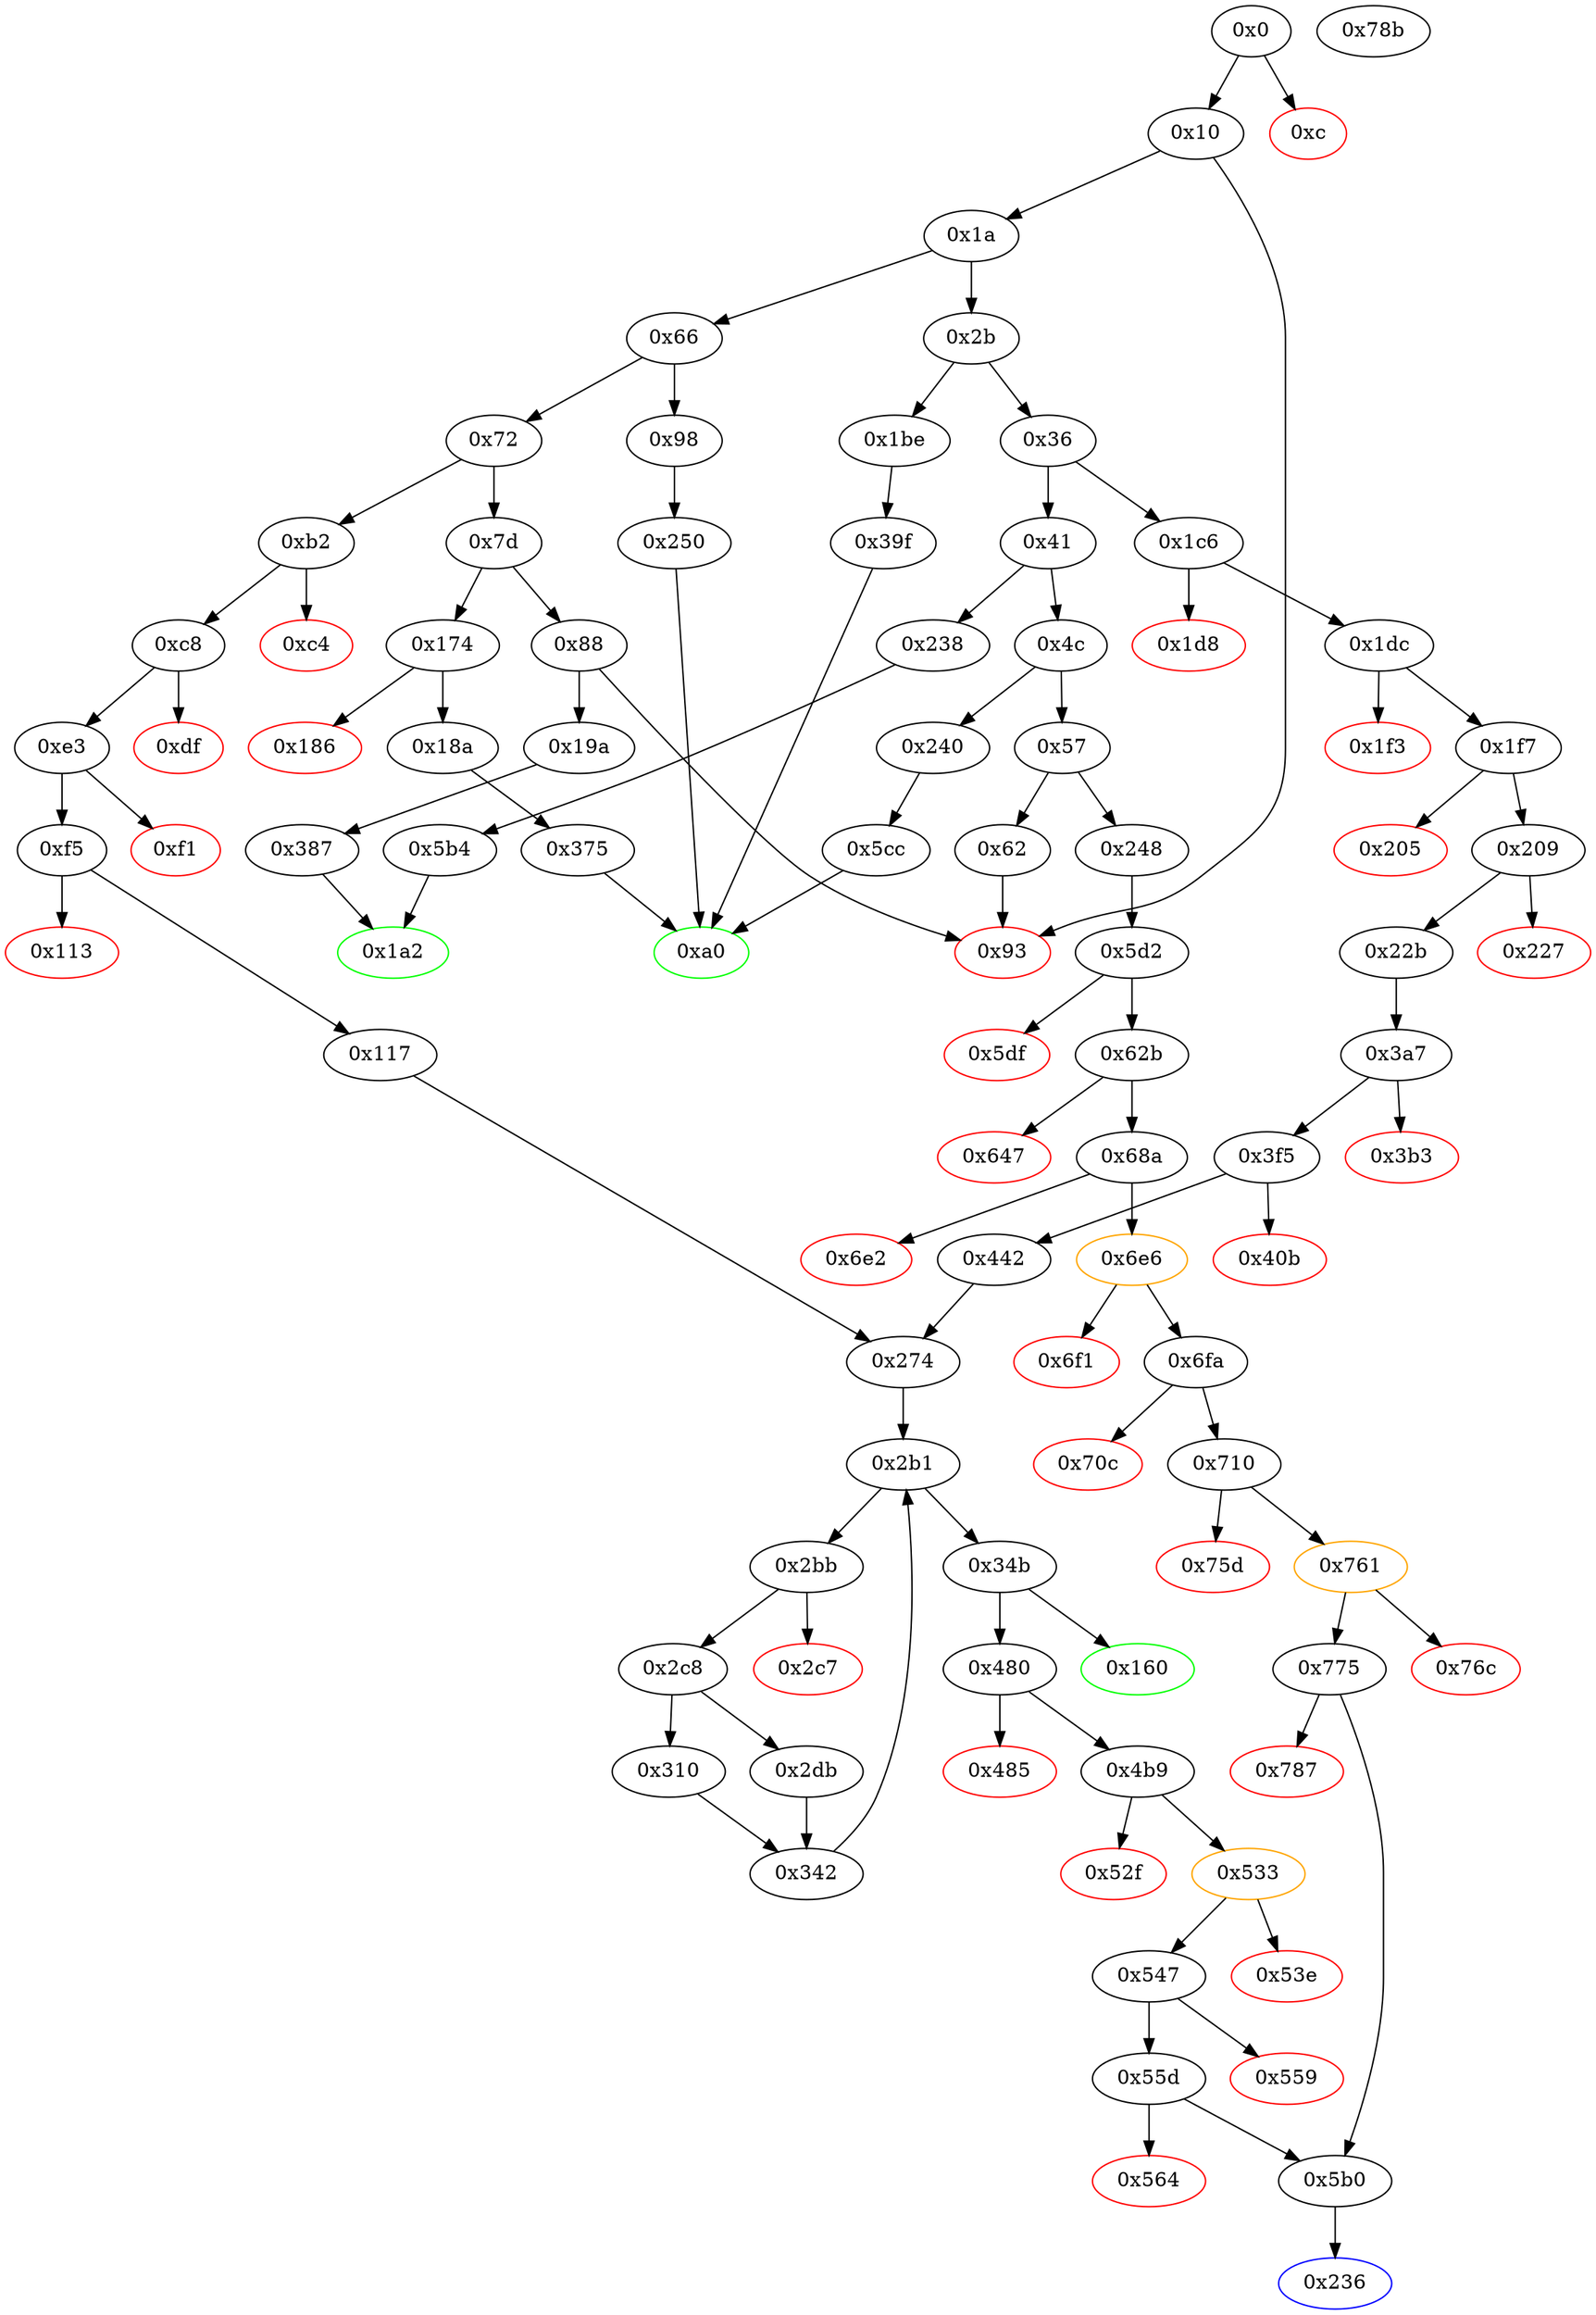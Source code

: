 strict digraph "" {
"0xf1" [color=red, fillcolor=white, id="0xf1", style=filled, tooltip="Block 0xf1\n[0xf1:0xf4]\n---\nPredecessors: [0xe3]\nSuccessors: []\n---\n0xf1 PUSH1 0x0\n0xf3 DUP1\n0xf4 REVERT\n---\n0xf1: V78 = 0x0\n0xf4: REVERT 0x0 0x0\n---\nEntry stack: [V13, 0x160, V63, 0x4, 0x24, V72]\nStack pops: 0\nStack additions: []\nExit stack: [V13, 0x160, V63, 0x4, 0x24, V72]\n\nDef sites:\nV13: {0x1a.0x1f}\n0x160: {0xb2.0xb3}\nV63: {0xc8.0xca}\n0x4: {0xb2.0xb6}\n0x24: {0xc8.0xcf}\nV72: {0xe3.0xe5}\n"];
"0x18a" [fillcolor=white, id="0x18a", style=filled, tooltip="Block 0x18a\n[0x18a:0x199]\n---\nPredecessors: [0x174]\nSuccessors: [0x375]\n---\n0x18a JUMPDEST\n0x18b POP\n0x18c CALLDATALOAD\n0x18d PUSH1 0x1\n0x18f PUSH1 0x1\n0x191 PUSH1 0xa0\n0x193 SHL\n0x194 SUB\n0x195 AND\n0x196 PUSH2 0x375\n0x199 JUMP\n---\n0x18a: JUMPDEST \n0x18c: V131 = CALLDATALOAD 0x4\n0x18d: V132 = 0x1\n0x18f: V133 = 0x1\n0x191: V134 = 0xa0\n0x193: V135 = SHL 0xa0 0x1\n0x194: V136 = SUB 0x10000000000000000000000000000000000000000 0x1\n0x195: V137 = AND 0xffffffffffffffffffffffffffffffffffffffff V131\n0x196: V138 = 0x375\n0x199: JUMP 0x375\n---\nEntry stack: [V13, 0xa0, 0x4, V125]\nStack pops: 2\nStack additions: [V137]\nExit stack: [V13, 0xa0, V137]\n\nDef sites:\nV13: {0x1a.0x1f}\n0xa0: {0x174.0x175}\n0x4: {0x174.0x178}\nV125: {0x174.0x17c}\n"];
"0x6fa" [fillcolor=white, id="0x6fa", style=filled, tooltip="Block 0x6fa\n[0x6fa:0x70b]\n---\nPredecessors: [0x6e6]\nSuccessors: [0x70c, 0x710]\n---\n0x6fa JUMPDEST\n0x6fb POP\n0x6fc POP\n0x6fd POP\n0x6fe POP\n0x6ff PUSH1 0x40\n0x701 MLOAD\n0x702 RETURNDATASIZE\n0x703 PUSH1 0x20\n0x705 DUP2\n0x706 LT\n0x707 ISZERO\n0x708 PUSH2 0x710\n0x70b JUMPI\n---\n0x6fa: JUMPDEST \n0x6ff: V526 = 0x40\n0x701: V527 = M[0x40]\n0x702: V528 = RETURNDATASIZE\n0x703: V529 = 0x20\n0x706: V530 = LT V528 0x20\n0x707: V531 = ISZERO V530\n0x708: V532 = 0x710\n0x70b: JUMPI 0x710 V531\n---\nEntry stack: [V13, 0x236, 0x6af07097c9eeb7fd685c692751d5c66db49c215, 0xa9059cbb, V505, 0x6af07097c9eeb7fd685c692751d5c66db49c215, 0x70a08231, V508, V519]\nStack pops: 4\nStack additions: [V527, V528]\nExit stack: [V13, 0x236, 0x6af07097c9eeb7fd685c692751d5c66db49c215, 0xa9059cbb, V505, V527, V528]\n\nDef sites:\nV13: {0x1a.0x1f}\n0x236: {0x248.0x249}\n0x6af07097c9eeb7fd685c692751d5c66db49c215: {0x68a.0x6a1}\n0xa9059cbb: {0x68a.0x6b7}\nV505: {0x68a.0x6bd}\n0x6af07097c9eeb7fd685c692751d5c66db49c215: {0x68a.0x6a1}\n0x70a08231: {0x68a.0x6c1}\nV508: {0x68a.0x6cb}\nV519: {0x6e6.0x6ea}\n"];
"0x0" [fillcolor=white, id="0x0", style=filled, tooltip="Block 0x0\n[0x0:0xb]\n---\nPredecessors: []\nSuccessors: [0xc, 0x10]\n---\n0x0 PUSH1 0x80\n0x2 PUSH1 0x40\n0x4 MSTORE\n0x5 CALLVALUE\n0x6 DUP1\n0x7 ISZERO\n0x8 PUSH2 0x10\n0xb JUMPI\n---\n0x0: V0 = 0x80\n0x2: V1 = 0x40\n0x4: M[0x40] = 0x80\n0x5: V2 = CALLVALUE\n0x7: V3 = ISZERO V2\n0x8: V4 = 0x10\n0xb: JUMPI 0x10 V3\n---\nEntry stack: []\nStack pops: 0\nStack additions: [V2]\nExit stack: [V2]\n\nDef sites:\n"];
"0x5b0" [fillcolor=white, id="0x5b0", style=filled, tooltip="Block 0x5b0\n[0x5b0:0x5b3]\n---\nPredecessors: [0x55d, 0x775]\nSuccessors: [0x236]\n---\n0x5b0 JUMPDEST\n0x5b1 POP\n0x5b2 POP\n0x5b3 JUMP\n---\n0x5b0: JUMPDEST \n0x5b3: JUMP 0x236\n---\nEntry stack: [V13, 0x236, S1, S0]\nStack pops: 3\nStack additions: []\nExit stack: [V13]\n\nDef sites:\nV13: {0x1a.0x1f}\n0x236: {0x248.0x249, 0x1c6.0x1c7}\nS1: {0x209.0x20f, 0x775.0x77c}\nS0: {0x209.0x20b, 0x1a.0x1f, 0x775.0x77d}\n"];
"0x6e6" [color=orange, fillcolor=white, id="0x6e6", style=filled, tooltip="Block 0x6e6\n[0x6e6:0x6f0]\n---\nPredecessors: [0x68a]\nSuccessors: [0x6f1, 0x6fa]\n---\n0x6e6 JUMPDEST\n0x6e7 POP\n0x6e8 GAS\n0x6e9 STATICCALL\n0x6ea ISZERO\n0x6eb DUP1\n0x6ec ISZERO\n0x6ed PUSH2 0x6fa\n0x6f0 JUMPI\n---\n0x6e6: JUMPDEST \n0x6e8: V517 = GAS\n0x6e9: V518 = STATICCALL V517 0x6af07097c9eeb7fd685c692751d5c66db49c215 V502 V511 V502 0x20\n0x6ea: V519 = ISZERO V518\n0x6ec: V520 = ISZERO V519\n0x6ed: V521 = 0x6fa\n0x6f0: JUMPI 0x6fa V520\n---\nEntry stack: [V13, 0x236, 0x6af07097c9eeb7fd685c692751d5c66db49c215, 0xa9059cbb, V505, 0x6af07097c9eeb7fd685c692751d5c66db49c215, 0x70a08231, V508, 0x20, V502, V511, V502, 0x6af07097c9eeb7fd685c692751d5c66db49c215, V513]\nStack pops: 6\nStack additions: [V519]\nExit stack: [V13, 0x236, 0x6af07097c9eeb7fd685c692751d5c66db49c215, 0xa9059cbb, V505, 0x6af07097c9eeb7fd685c692751d5c66db49c215, 0x70a08231, V508, V519]\n\nDef sites:\nV13: {0x1a.0x1f}\n0x236: {0x248.0x249}\n0x6af07097c9eeb7fd685c692751d5c66db49c215: {0x68a.0x6a1}\n0xa9059cbb: {0x68a.0x6b7}\nV505: {0x68a.0x6bd}\n0x6af07097c9eeb7fd685c692751d5c66db49c215: {0x68a.0x6a1}\n0x70a08231: {0x68a.0x6c1}\nV508: {0x68a.0x6cb}\n0x20: {0x68a.0x6cd}\nV502: {0x68a.0x6a0}\nV511: {0x68a.0x6d6}\nV502: {0x68a.0x6a0}\n0x6af07097c9eeb7fd685c692751d5c66db49c215: {0x68a.0x6a1}\nV513: {0x68a.0x6db}\n"];
"0x62b" [fillcolor=white, id="0x62b", style=filled, tooltip="Block 0x62b\n[0x62b:0x646]\n---\nPredecessors: [0x5d2]\nSuccessors: [0x647, 0x68a]\n---\n0x62b JUMPDEST\n0x62c CALLER\n0x62d PUSH20 0x72ba1965320ab5352fd6d68235cc3c5306a6ffa2\n0x642 EQ\n0x643 PUSH2 0x68a\n0x646 JUMPI\n---\n0x62b: JUMPDEST \n0x62c: V470 = CALLER\n0x62d: V471 = 0x72ba1965320ab5352fd6d68235cc3c5306a6ffa2\n0x642: V472 = EQ 0x72ba1965320ab5352fd6d68235cc3c5306a6ffa2 V470\n0x643: V473 = 0x68a\n0x646: JUMPI 0x68a V472\n---\nEntry stack: [V13, 0x236]\nStack pops: 0\nStack additions: []\nExit stack: [V13, 0x236]\n\nDef sites:\nV13: {0x1a.0x1f}\n0x236: {0x248.0x249}\n"];
"0x2c8" [fillcolor=white, id="0x2c8", style=filled, tooltip="Block 0x2c8\n[0x2c8:0x2da]\n---\nPredecessors: [0x2bb]\nSuccessors: [0x2db, 0x310]\n---\n0x2c8 JUMPDEST\n0x2c9 PUSH1 0x20\n0x2cb MUL\n0x2cc PUSH1 0x20\n0x2ce ADD\n0x2cf ADD\n0x2d0 MLOAD\n0x2d1 SWAP1\n0x2d2 POP\n0x2d3 DUP1\n0x2d4 DUP4\n0x2d5 LT\n0x2d6 ISZERO\n0x2d7 PUSH2 0x310\n0x2da JUMPI\n---\n0x2c8: JUMPDEST \n0x2c9: V228 = 0x20\n0x2cb: V229 = MUL 0x20 S0\n0x2cc: V230 = 0x20\n0x2ce: V231 = ADD 0x20 V229\n0x2cf: V232 = ADD V231 S1\n0x2d0: V233 = M[V232]\n0x2d5: V234 = LT S4 V233\n0x2d6: V235 = ISZERO V234\n0x2d7: V236 = 0x310\n0x2da: JUMPI 0x310 V235\n---\nEntry stack: [V13, 0x236, V182, S9, {0x160, 0x480}, S7, S6, 0x0, S4, S3, 0x0, S1, S0]\nStack pops: 5\nStack additions: [S4, S3, V233]\nExit stack: [V13, 0x236, V182, S9, {0x160, 0x480}, S7, S6, 0x0, S4, S3, V233]\n\nDef sites:\nV13: {0x1a.0x1f}\n0x236: {0x1c6.0x1c7}\nV182: {0x209.0x20f}\nS9: {0x209.0x20b, 0x1a.0x1f}\n{0x160, 0x480}: {0xb2.0xb3, 0x442.0x443}\nS7: {0x442.0x452, 0x117.0x124}\nS6: {0x442.0x476, 0x117.0x157}\n0x0: {0x274_0x442.0x2ad, 0x274_0x117.0x2ad}\nS4: {0x310.0x33f, 0x2db.0x309, 0x274_0x117.0x2ac, 0x274_0x442.0x2ac}\nS3: {0x342_0x2db.0x346, 0x274_0x442.0x2ad, 0x342_0x310.0x346, 0x274_0x117.0x2ad}\n0x0: {0x2bb.0x2bb}\nS1: {0x442.0x452, 0x117.0x124}\nS0: {0x342_0x2db.0x346, 0x274_0x442.0x2ad, 0x342_0x310.0x346, 0x274_0x117.0x2ad}\n"];
"0x387" [fillcolor=white, id="0x387", style=filled, tooltip="Block 0x387\n[0x387:0x39e]\n---\nPredecessors: [0x19a]\nSuccessors: [0x1a2]\n---\n0x387 JUMPDEST\n0x388 PUSH20 0x72ba1965320ab5352fd6d68235cc3c5306a6ffa2\n0x39d DUP2\n0x39e JUMP\n---\n0x387: JUMPDEST \n0x388: V285 = 0x72ba1965320ab5352fd6d68235cc3c5306a6ffa2\n0x39e: JUMP 0x1a2\n---\nEntry stack: [V13, 0x1a2]\nStack pops: 1\nStack additions: [S0, 0x72ba1965320ab5352fd6d68235cc3c5306a6ffa2]\nExit stack: [V13, 0x1a2, 0x72ba1965320ab5352fd6d68235cc3c5306a6ffa2]\n\nDef sites:\nV13: {0x1a.0x1f}\n0x1a2: {0x19a.0x19b}\n"];
"0x375" [fillcolor=white, id="0x375", style=filled, tooltip="Block 0x375\n[0x375:0x386]\n---\nPredecessors: [0x18a]\nSuccessors: [0xa0]\n---\n0x375 JUMPDEST\n0x376 PUSH1 0x1\n0x378 PUSH1 0x20\n0x37a MSTORE\n0x37b PUSH1 0x0\n0x37d SWAP1\n0x37e DUP2\n0x37f MSTORE\n0x380 PUSH1 0x40\n0x382 SWAP1\n0x383 SHA3\n0x384 SLOAD\n0x385 DUP2\n0x386 JUMP\n---\n0x375: JUMPDEST \n0x376: V279 = 0x1\n0x378: V280 = 0x20\n0x37a: M[0x20] = 0x1\n0x37b: V281 = 0x0\n0x37f: M[0x0] = V137\n0x380: V282 = 0x40\n0x383: V283 = SHA3 0x0 0x40\n0x384: V284 = S[V283]\n0x386: JUMP 0xa0\n---\nEntry stack: [V13, 0xa0, V137]\nStack pops: 2\nStack additions: [S1, V284]\nExit stack: [V13, 0xa0, V284]\n\nDef sites:\nV13: {0x1a.0x1f}\n0xa0: {0x174.0x175}\nV137: {0x18a.0x195}\n"];
"0x205" [color=red, fillcolor=white, id="0x205", style=filled, tooltip="Block 0x205\n[0x205:0x208]\n---\nPredecessors: [0x1f7]\nSuccessors: []\n---\n0x205 PUSH1 0x0\n0x207 DUP1\n0x208 REVERT\n---\n0x205: V179 = 0x0\n0x208: REVERT 0x0 0x0\n---\nEntry stack: [V13, 0x236, V164, 0x4, 0x24, V173]\nStack pops: 0\nStack additions: []\nExit stack: [V13, 0x236, V164, 0x4, 0x24, V173]\n\nDef sites:\nV13: {0x1a.0x1f}\n0x236: {0x1c6.0x1c7}\nV164: {0x1dc.0x1de}\n0x4: {0x1c6.0x1ca}\n0x24: {0x1dc.0x1e3}\nV173: {0x1f7.0x1f9}\n"];
"0x342" [fillcolor=white, id="0x342", style=filled, tooltip="Block 0x342\n[0x342:0x34a]\n---\nPredecessors: [0x2db, 0x310]\nSuccessors: [0x2b1]\n---\n0x342 JUMPDEST\n0x343 POP\n0x344 PUSH1 0x1\n0x346 ADD\n0x347 PUSH2 0x2b1\n0x34a JUMP\n---\n0x342: JUMPDEST \n0x344: V274 = 0x1\n0x346: V275 = ADD 0x1 S1\n0x347: V276 = 0x2b1\n0x34a: JUMP 0x2b1\n---\nEntry stack: [V13, 0x236, V182, S7, {0x160, 0x480}, S5, S4, 0x0, S2, S1, V233]\nStack pops: 2\nStack additions: [V275]\nExit stack: [V13, 0x236, V182, S7, {0x160, 0x480}, S5, S4, 0x0, S2, V275]\n\nDef sites:\nV13: {0x1a.0x1f}\n0x236: {0x1c6.0x1c7}\nV182: {0x209.0x20f}\nS7: {0x209.0x20b, 0x1a.0x1f}\n{0x160, 0x480}: {0xb2.0xb3, 0x442.0x443}\nS5: {0x442.0x452, 0x117.0x124}\nS4: {0x442.0x476, 0x117.0x157}\n0x0: {0x274_0x442.0x2ad, 0x274_0x117.0x2ad}\nS2: {0x310.0x33f, 0x2db.0x309}\nS1: {0x342_0x2db.0x346, 0x274_0x117.0x2ad, 0x342_0x310.0x346, 0x274_0x442.0x2ad}\nV233: {0x2c8.0x2d0}\n"];
"0xe3" [fillcolor=white, id="0xe3", style=filled, tooltip="Block 0xe3\n[0xe3:0xf0]\n---\nPredecessors: [0xc8]\nSuccessors: [0xf1, 0xf5]\n---\n0xe3 JUMPDEST\n0xe4 DUP3\n0xe5 ADD\n0xe6 DUP4\n0xe7 PUSH1 0x20\n0xe9 DUP3\n0xea ADD\n0xeb GT\n0xec ISZERO\n0xed PUSH2 0xf5\n0xf0 JUMPI\n---\n0xe3: JUMPDEST \n0xe5: V72 = ADD 0x4 V66\n0xe7: V73 = 0x20\n0xea: V74 = ADD V72 0x20\n0xeb: V75 = GT V74 V63\n0xec: V76 = ISZERO V75\n0xed: V77 = 0xf5\n0xf0: JUMPI 0xf5 V76\n---\nEntry stack: [V13, 0x160, V63, 0x4, 0x24, V66]\nStack pops: 4\nStack additions: [S3, S2, S1, V72]\nExit stack: [V13, 0x160, V63, 0x4, 0x24, V72]\n\nDef sites:\nV13: {0x1a.0x1f}\n0x160: {0xb2.0xb3}\nV63: {0xc8.0xca}\n0x4: {0xb2.0xb6}\n0x24: {0xc8.0xcf}\nV66: {0xc8.0xd1}\n"];
"0xdf" [color=red, fillcolor=white, id="0xdf", style=filled, tooltip="Block 0xdf\n[0xdf:0xe2]\n---\nPredecessors: [0xc8]\nSuccessors: []\n---\n0xdf PUSH1 0x0\n0xe1 DUP1\n0xe2 REVERT\n---\n0xdf: V71 = 0x0\n0xe2: REVERT 0x0 0x0\n---\nEntry stack: [V13, 0x160, V63, 0x4, 0x24, V66]\nStack pops: 0\nStack additions: []\nExit stack: [V13, 0x160, V63, 0x4, 0x24, V66]\n\nDef sites:\nV13: {0x1a.0x1f}\n0x160: {0xb2.0xb3}\nV63: {0xc8.0xca}\n0x4: {0xb2.0xb6}\n0x24: {0xc8.0xcf}\nV66: {0xc8.0xd1}\n"];
"0x5d2" [fillcolor=white, id="0x5d2", style=filled, tooltip="Block 0x5d2\n[0x5d2:0x5de]\n---\nPredecessors: [0x248]\nSuccessors: [0x5df, 0x62b]\n---\n0x5d2 JUMPDEST\n0x5d3 PUSH4 0x5e2a3380\n0x5d8 TIMESTAMP\n0x5d9 LT\n0x5da ISZERO\n0x5db PUSH2 0x62b\n0x5de JUMPI\n---\n0x5d2: JUMPDEST \n0x5d3: V447 = 0x5e2a3380\n0x5d8: V448 = TIMESTAMP\n0x5d9: V449 = LT V448 0x5e2a3380\n0x5da: V450 = ISZERO V449\n0x5db: V451 = 0x62b\n0x5de: JUMPI 0x62b V450\n---\nEntry stack: [V13, 0x236]\nStack pops: 0\nStack additions: []\nExit stack: [V13, 0x236]\n\nDef sites:\nV13: {0x1a.0x1f}\n0x236: {0x248.0x249}\n"];
"0xc4" [color=red, fillcolor=white, id="0xc4", style=filled, tooltip="Block 0xc4\n[0xc4:0xc7]\n---\nPredecessors: [0xb2]\nSuccessors: []\n---\n0xc4 PUSH1 0x0\n0xc6 DUP1\n0xc7 REVERT\n---\n0xc4: V62 = 0x0\n0xc7: REVERT 0x0 0x0\n---\nEntry stack: [V13, 0x160, 0x4, V57]\nStack pops: 0\nStack additions: []\nExit stack: [V13, 0x160, 0x4, V57]\n\nDef sites:\nV13: {0x1a.0x1f}\n0x160: {0xb2.0xb3}\n0x4: {0xb2.0xb6}\nV57: {0xb2.0xba}\n"];
"0x113" [color=red, fillcolor=white, id="0x113", style=filled, tooltip="Block 0x113\n[0x113:0x116]\n---\nPredecessors: [0xf5]\nSuccessors: []\n---\n0x113 PUSH1 0x0\n0x115 DUP1\n0x116 REVERT\n---\n0x113: V91 = 0x0\n0x116: REVERT 0x0 0x0\n---\nEntry stack: [V13, 0x160, V63, 0x4, V81, V79, 0x24]\nStack pops: 0\nStack additions: []\nExit stack: [V13, 0x160, V63, 0x4, V81, V79, 0x24]\n\nDef sites:\nV13: {0x1a.0x1f}\n0x160: {0xb2.0xb3}\nV63: {0xc8.0xca}\n0x4: {0xb2.0xb6}\nV81: {0xf5.0xfb}\nV79: {0xf5.0xf7}\n0x24: {0xc8.0xcf}\n"];
"0x647" [color=red, fillcolor=white, id="0x647", style=filled, tooltip="Block 0x647\n[0x647:0x689]\n---\nPredecessors: [0x62b]\nSuccessors: []\n---\n0x647 PUSH1 0x40\n0x649 DUP1\n0x64a MLOAD\n0x64b PUSH3 0x461bcd\n0x64f PUSH1 0xe5\n0x651 SHL\n0x652 DUP2\n0x653 MSTORE\n0x654 PUSH1 0x20\n0x656 PUSH1 0x4\n0x658 DUP3\n0x659 ADD\n0x65a MSTORE\n0x65b PUSH1 0x14\n0x65d PUSH1 0x24\n0x65f DUP3\n0x660 ADD\n0x661 MSTORE\n0x662 PUSH20 0x796f7520617265206e6f74204d617269616e6f21\n0x677 PUSH1 0x60\n0x679 SHL\n0x67a PUSH1 0x44\n0x67c DUP3\n0x67d ADD\n0x67e MSTORE\n0x67f SWAP1\n0x680 MLOAD\n0x681 SWAP1\n0x682 DUP2\n0x683 SWAP1\n0x684 SUB\n0x685 PUSH1 0x64\n0x687 ADD\n0x688 SWAP1\n0x689 REVERT\n---\n0x647: V474 = 0x40\n0x64a: V475 = M[0x40]\n0x64b: V476 = 0x461bcd\n0x64f: V477 = 0xe5\n0x651: V478 = SHL 0xe5 0x461bcd\n0x653: M[V475] = 0x8c379a000000000000000000000000000000000000000000000000000000000\n0x654: V479 = 0x20\n0x656: V480 = 0x4\n0x659: V481 = ADD V475 0x4\n0x65a: M[V481] = 0x20\n0x65b: V482 = 0x14\n0x65d: V483 = 0x24\n0x660: V484 = ADD V475 0x24\n0x661: M[V484] = 0x14\n0x662: V485 = 0x796f7520617265206e6f74204d617269616e6f21\n0x677: V486 = 0x60\n0x679: V487 = SHL 0x60 0x796f7520617265206e6f74204d617269616e6f21\n0x67a: V488 = 0x44\n0x67d: V489 = ADD V475 0x44\n0x67e: M[V489] = 0x796f7520617265206e6f74204d617269616e6f21000000000000000000000000\n0x680: V490 = M[0x40]\n0x684: V491 = SUB V475 V490\n0x685: V492 = 0x64\n0x687: V493 = ADD 0x64 V491\n0x689: REVERT V490 V493\n---\nEntry stack: [V13, 0x236]\nStack pops: 0\nStack additions: []\nExit stack: [V13, 0x236]\n\nDef sites:\nV13: {0x1a.0x1f}\n0x236: {0x248.0x249}\n"];
"0x10" [fillcolor=white, id="0x10", style=filled, tooltip="Block 0x10\n[0x10:0x19]\n---\nPredecessors: [0x0]\nSuccessors: [0x1a, 0x93]\n---\n0x10 JUMPDEST\n0x11 POP\n0x12 PUSH1 0x4\n0x14 CALLDATASIZE\n0x15 LT\n0x16 PUSH2 0x93\n0x19 JUMPI\n---\n0x10: JUMPDEST \n0x12: V6 = 0x4\n0x14: V7 = CALLDATASIZE\n0x15: V8 = LT V7 0x4\n0x16: V9 = 0x93\n0x19: JUMPI 0x93 V8\n---\nEntry stack: [V2]\nStack pops: 1\nStack additions: []\nExit stack: []\n\nDef sites:\nV2: {0x0.0x5}\n"];
"0x547" [fillcolor=white, id="0x547", style=filled, tooltip="Block 0x547\n[0x547:0x558]\n---\nPredecessors: [0x533]\nSuccessors: [0x559, 0x55d]\n---\n0x547 JUMPDEST\n0x548 POP\n0x549 POP\n0x54a POP\n0x54b POP\n0x54c PUSH1 0x40\n0x54e MLOAD\n0x54f RETURNDATASIZE\n0x550 PUSH1 0x20\n0x552 DUP2\n0x553 LT\n0x554 ISZERO\n0x555 PUSH2 0x55d\n0x558 JUMPI\n---\n0x547: JUMPDEST \n0x54c: V416 = 0x40\n0x54e: V417 = M[0x40]\n0x54f: V418 = RETURNDATASIZE\n0x550: V419 = 0x20\n0x553: V420 = LT V418 0x20\n0x554: V421 = ISZERO V420\n0x555: V422 = 0x55d\n0x558: JUMPI 0x55d V421\n---\nEntry stack: [V13, 0x236, V182, S4, 0x6af07097c9eeb7fd685c692751d5c66db49c215, 0xa9059cbb, V399, V409]\nStack pops: 4\nStack additions: [V417, V418]\nExit stack: [V13, 0x236, V182, S4, V417, V418]\n\nDef sites:\nV13: {0x1a.0x1f}\n0x236: {0x1c6.0x1c7}\nV182: {0x209.0x20f}\nS4: {0x209.0x20b, 0x1a.0x1f}\n0x6af07097c9eeb7fd685c692751d5c66db49c215: {0x4b9.0x4fa}\n0xa9059cbb: {0x4b9.0x510}\nV399: {0x4b9.0x51a}\nV409: {0x533.0x537}\n"];
"0x240" [fillcolor=white, id="0x240", style=filled, tooltip="Block 0x240\n[0x240:0x247]\n---\nPredecessors: [0x4c]\nSuccessors: [0x5cc]\n---\n0x240 JUMPDEST\n0x241 PUSH2 0xa0\n0x244 PUSH2 0x5cc\n0x247 JUMP\n---\n0x240: JUMPDEST \n0x241: V196 = 0xa0\n0x244: V197 = 0x5cc\n0x247: JUMP 0x5cc\n---\nEntry stack: [V13]\nStack pops: 0\nStack additions: [0xa0]\nExit stack: [V13, 0xa0]\n\nDef sites:\nV13: {0x1a.0x1f}\n"];
"0xc8" [fillcolor=white, id="0xc8", style=filled, tooltip="Block 0xc8\n[0xc8:0xde]\n---\nPredecessors: [0xb2]\nSuccessors: [0xdf, 0xe3]\n---\n0xc8 JUMPDEST\n0xc9 DUP2\n0xca ADD\n0xcb SWAP1\n0xcc PUSH1 0x20\n0xce DUP2\n0xcf ADD\n0xd0 DUP2\n0xd1 CALLDATALOAD\n0xd2 PUSH5 0x100000000\n0xd8 DUP2\n0xd9 GT\n0xda ISZERO\n0xdb PUSH2 0xe3\n0xde JUMPI\n---\n0xc8: JUMPDEST \n0xca: V63 = ADD 0x4 V57\n0xcc: V64 = 0x20\n0xcf: V65 = ADD 0x4 0x20\n0xd1: V66 = CALLDATALOAD 0x4\n0xd2: V67 = 0x100000000\n0xd9: V68 = GT V66 0x100000000\n0xda: V69 = ISZERO V68\n0xdb: V70 = 0xe3\n0xde: JUMPI 0xe3 V69\n---\nEntry stack: [V13, 0x160, 0x4, V57]\nStack pops: 2\nStack additions: [V63, S1, 0x24, V66]\nExit stack: [V13, 0x160, V63, 0x4, 0x24, V66]\n\nDef sites:\nV13: {0x1a.0x1f}\n0x160: {0xb2.0xb3}\n0x4: {0xb2.0xb6}\nV57: {0xb2.0xba}\n"];
"0x710" [fillcolor=white, id="0x710", style=filled, tooltip="Block 0x710\n[0x710:0x75c]\n---\nPredecessors: [0x6fa]\nSuccessors: [0x75d, 0x761]\n---\n0x710 JUMPDEST\n0x711 POP\n0x712 MLOAD\n0x713 PUSH1 0x40\n0x715 DUP1\n0x716 MLOAD\n0x717 PUSH1 0x1\n0x719 PUSH1 0x1\n0x71b PUSH1 0xe0\n0x71d SHL\n0x71e SUB\n0x71f NOT\n0x720 PUSH1 0xe0\n0x722 DUP7\n0x723 SWAP1\n0x724 SHL\n0x725 AND\n0x726 DUP2\n0x727 MSTORE\n0x728 PUSH1 0x1\n0x72a PUSH1 0x1\n0x72c PUSH1 0xa0\n0x72e SHL\n0x72f SUB\n0x730 SWAP1\n0x731 SWAP4\n0x732 AND\n0x733 PUSH1 0x4\n0x735 DUP5\n0x736 ADD\n0x737 MSTORE\n0x738 PUSH1 0x24\n0x73a DUP4\n0x73b ADD\n0x73c SWAP2\n0x73d SWAP1\n0x73e SWAP2\n0x73f MSTORE\n0x740 MLOAD\n0x741 PUSH1 0x44\n0x743 DUP1\n0x744 DUP4\n0x745 ADD\n0x746 SWAP3\n0x747 PUSH1 0x20\n0x749 SWAP3\n0x74a SWAP2\n0x74b SWAP1\n0x74c DUP3\n0x74d SWAP1\n0x74e SUB\n0x74f ADD\n0x750 DUP2\n0x751 PUSH1 0x0\n0x753 DUP8\n0x754 DUP1\n0x755 EXTCODESIZE\n0x756 ISZERO\n0x757 DUP1\n0x758 ISZERO\n0x759 PUSH2 0x761\n0x75c JUMPI\n---\n0x710: JUMPDEST \n0x712: V534 = M[V527]\n0x713: V535 = 0x40\n0x716: V536 = M[0x40]\n0x717: V537 = 0x1\n0x719: V538 = 0x1\n0x71b: V539 = 0xe0\n0x71d: V540 = SHL 0xe0 0x1\n0x71e: V541 = SUB 0x100000000000000000000000000000000000000000000000000000000 0x1\n0x71f: V542 = NOT 0xffffffffffffffffffffffffffffffffffffffffffffffffffffffff\n0x720: V543 = 0xe0\n0x724: V544 = SHL 0xe0 0xa9059cbb\n0x725: V545 = AND 0xa9059cbb00000000000000000000000000000000000000000000000000000000 0xffffffff00000000000000000000000000000000000000000000000000000000\n0x727: M[V536] = 0xa9059cbb00000000000000000000000000000000000000000000000000000000\n0x728: V546 = 0x1\n0x72a: V547 = 0x1\n0x72c: V548 = 0xa0\n0x72e: V549 = SHL 0xa0 0x1\n0x72f: V550 = SUB 0x10000000000000000000000000000000000000000 0x1\n0x732: V551 = AND V505 0xffffffffffffffffffffffffffffffffffffffff\n0x733: V552 = 0x4\n0x736: V553 = ADD V536 0x4\n0x737: M[V553] = V551\n0x738: V554 = 0x24\n0x73b: V555 = ADD V536 0x24\n0x73f: M[V555] = V534\n0x740: V556 = M[0x40]\n0x741: V557 = 0x44\n0x745: V558 = ADD V536 0x44\n0x747: V559 = 0x20\n0x74e: V560 = SUB V536 V556\n0x74f: V561 = ADD V560 0x44\n0x751: V562 = 0x0\n0x755: V563 = EXTCODESIZE 0x6af07097c9eeb7fd685c692751d5c66db49c215\n0x756: V564 = ISZERO V563\n0x758: V565 = ISZERO V564\n0x759: V566 = 0x761\n0x75c: JUMPI 0x761 V565\n---\nEntry stack: [V13, 0x236, 0x6af07097c9eeb7fd685c692751d5c66db49c215, 0xa9059cbb, V505, V527, V528]\nStack pops: 5\nStack additions: [S4, S3, V558, 0x20, V556, V561, V556, 0x0, S4, V564]\nExit stack: [V13, 0x236, 0x6af07097c9eeb7fd685c692751d5c66db49c215, 0xa9059cbb, V558, 0x20, V556, V561, V556, 0x0, 0x6af07097c9eeb7fd685c692751d5c66db49c215, V564]\n\nDef sites:\nV13: {0x1a.0x1f}\n0x236: {0x248.0x249}\n0x6af07097c9eeb7fd685c692751d5c66db49c215: {0x68a.0x6a1}\n0xa9059cbb: {0x68a.0x6b7}\nV505: {0x68a.0x6bd}\nV527: {0x6fa.0x701}\nV528: {0x6fa.0x702}\n"];
"0x761" [color=orange, fillcolor=white, id="0x761", style=filled, tooltip="Block 0x761\n[0x761:0x76b]\n---\nPredecessors: [0x710]\nSuccessors: [0x76c, 0x775]\n---\n0x761 JUMPDEST\n0x762 POP\n0x763 GAS\n0x764 CALL\n0x765 ISZERO\n0x766 DUP1\n0x767 ISZERO\n0x768 PUSH2 0x775\n0x76b JUMPI\n---\n0x761: JUMPDEST \n0x763: V568 = GAS\n0x764: V569 = CALL V568 0x6af07097c9eeb7fd685c692751d5c66db49c215 0x0 V556 V561 V556 0x20\n0x765: V570 = ISZERO V569\n0x767: V571 = ISZERO V570\n0x768: V572 = 0x775\n0x76b: JUMPI 0x775 V571\n---\nEntry stack: [V13, 0x236, 0x6af07097c9eeb7fd685c692751d5c66db49c215, 0xa9059cbb, V558, 0x20, V556, V561, V556, 0x0, 0x6af07097c9eeb7fd685c692751d5c66db49c215, V564]\nStack pops: 7\nStack additions: [V570]\nExit stack: [V13, 0x236, 0x6af07097c9eeb7fd685c692751d5c66db49c215, 0xa9059cbb, V558, V570]\n\nDef sites:\nV13: {0x1a.0x1f}\n0x236: {0x248.0x249}\n0x6af07097c9eeb7fd685c692751d5c66db49c215: {0x68a.0x6a1}\n0xa9059cbb: {0x68a.0x6b7}\nV558: {0x710.0x745}\n0x20: {0x710.0x747}\nV556: {0x710.0x740}\nV561: {0x710.0x74f}\nV556: {0x710.0x740}\n0x0: {0x710.0x751}\n0x6af07097c9eeb7fd685c692751d5c66db49c215: {0x68a.0x6a1}\nV564: {0x710.0x756}\n"];
"0x55d" [fillcolor=white, id="0x55d", style=filled, tooltip="Block 0x55d\n[0x55d:0x563]\n---\nPredecessors: [0x547]\nSuccessors: [0x564, 0x5b0]\n---\n0x55d JUMPDEST\n0x55e POP\n0x55f MLOAD\n0x560 PUSH2 0x5b0\n0x563 JUMPI\n---\n0x55d: JUMPDEST \n0x55f: V424 = M[V417]\n0x560: V425 = 0x5b0\n0x563: JUMPI 0x5b0 V424\n---\nEntry stack: [V13, 0x236, V182, S2, V417, V418]\nStack pops: 2\nStack additions: []\nExit stack: [V13, 0x236, V182, S2]\n\nDef sites:\nV13: {0x1a.0x1f}\n0x236: {0x1c6.0x1c7}\nV182: {0x209.0x20f}\nS2: {0x209.0x20b, 0x1a.0x1f}\nV417: {0x547.0x54e}\nV418: {0x547.0x54f}\n"];
"0x236" [color=blue, fillcolor=white, id="0x236", style=filled, tooltip="Block 0x236\n[0x236:0x237]\n---\nPredecessors: [0x5b0]\nSuccessors: []\n---\n0x236 JUMPDEST\n0x237 STOP\n---\n0x236: JUMPDEST \n0x237: STOP \n---\nEntry stack: [V13]\nStack pops: 0\nStack additions: []\nExit stack: [V13]\n\nDef sites:\nV13: {0x1a.0x1f}\n"];
"0x2db" [fillcolor=white, id="0x2db", style=filled, tooltip="Block 0x2db\n[0x2db:0x30f]\n---\nPredecessors: [0x2c8]\nSuccessors: [0x342]\n---\n0x2db DUP3\n0x2dc DUP2\n0x2dd PUSH1 0x40\n0x2df MLOAD\n0x2e0 PUSH1 0x20\n0x2e2 ADD\n0x2e3 DUP1\n0x2e4 DUP4\n0x2e5 DUP2\n0x2e6 MSTORE\n0x2e7 PUSH1 0x20\n0x2e9 ADD\n0x2ea DUP3\n0x2eb DUP2\n0x2ec MSTORE\n0x2ed PUSH1 0x20\n0x2ef ADD\n0x2f0 SWAP3\n0x2f1 POP\n0x2f2 POP\n0x2f3 POP\n0x2f4 PUSH1 0x40\n0x2f6 MLOAD\n0x2f7 PUSH1 0x20\n0x2f9 DUP2\n0x2fa DUP4\n0x2fb SUB\n0x2fc SUB\n0x2fd DUP2\n0x2fe MSTORE\n0x2ff SWAP1\n0x300 PUSH1 0x40\n0x302 MSTORE\n0x303 DUP1\n0x304 MLOAD\n0x305 SWAP1\n0x306 PUSH1 0x20\n0x308 ADD\n0x309 SHA3\n0x30a SWAP3\n0x30b POP\n0x30c PUSH2 0x342\n0x30f JUMP\n---\n0x2dd: V237 = 0x40\n0x2df: V238 = M[0x40]\n0x2e0: V239 = 0x20\n0x2e2: V240 = ADD 0x20 V238\n0x2e6: M[V240] = S2\n0x2e7: V241 = 0x20\n0x2e9: V242 = ADD 0x20 V240\n0x2ec: M[V242] = V233\n0x2ed: V243 = 0x20\n0x2ef: V244 = ADD 0x20 V242\n0x2f4: V245 = 0x40\n0x2f6: V246 = M[0x40]\n0x2f7: V247 = 0x20\n0x2fb: V248 = SUB V244 V246\n0x2fc: V249 = SUB V248 0x20\n0x2fe: M[V246] = V249\n0x300: V250 = 0x40\n0x302: M[0x40] = V244\n0x304: V251 = M[V246]\n0x306: V252 = 0x20\n0x308: V253 = ADD 0x20 V246\n0x309: V254 = SHA3 V253 V251\n0x30c: V255 = 0x342\n0x30f: JUMP 0x342\n---\nEntry stack: [V13, 0x236, V182, S7, {0x160, 0x480}, S5, S4, 0x0, S2, S1, V233]\nStack pops: 3\nStack additions: [V254, S1, S0]\nExit stack: [V13, 0x236, V182, S7, {0x160, 0x480}, S5, S4, 0x0, V254, S1, V233]\n\nDef sites:\nV13: {0x1a.0x1f}\n0x236: {0x1c6.0x1c7}\nV182: {0x209.0x20f}\nS7: {0x209.0x20b, 0x1a.0x1f}\n{0x160, 0x480}: {0xb2.0xb3, 0x442.0x443}\nS5: {0x442.0x452, 0x117.0x124}\nS4: {0x442.0x476, 0x117.0x157}\n0x0: {0x274_0x442.0x2ad, 0x274_0x117.0x2ad}\nS2: {0x310.0x33f, 0x2db.0x309, 0x274_0x117.0x2ac, 0x274_0x442.0x2ac}\nS1: {0x342_0x2db.0x346, 0x274_0x442.0x2ad, 0x342_0x310.0x346, 0x274_0x117.0x2ad}\nV233: {0x2c8.0x2d0}\n"];
"0x19a" [fillcolor=white, id="0x19a", style=filled, tooltip="Block 0x19a\n[0x19a:0x1a1]\n---\nPredecessors: [0x88]\nSuccessors: [0x387]\n---\n0x19a JUMPDEST\n0x19b PUSH2 0x1a2\n0x19e PUSH2 0x387\n0x1a1 JUMP\n---\n0x19a: JUMPDEST \n0x19b: V139 = 0x1a2\n0x19e: V140 = 0x387\n0x1a1: JUMP 0x387\n---\nEntry stack: [V13]\nStack pops: 0\nStack additions: [0x1a2]\nExit stack: [V13, 0x1a2]\n\nDef sites:\nV13: {0x1a.0x1f}\n"];
"0x57" [fillcolor=white, id="0x57", style=filled, tooltip="Block 0x57\n[0x57:0x61]\n---\nPredecessors: [0x4c]\nSuccessors: [0x62, 0x248]\n---\n0x57 DUP1\n0x58 PUSH4 0xefbe1c1c\n0x5d EQ\n0x5e PUSH2 0x248\n0x61 JUMPI\n---\n0x58: V29 = 0xefbe1c1c\n0x5d: V30 = EQ 0xefbe1c1c V13\n0x5e: V31 = 0x248\n0x61: JUMPI 0x248 V30\n---\nEntry stack: [V13]\nStack pops: 1\nStack additions: [S0]\nExit stack: [V13]\n\nDef sites:\nV13: {0x1a.0x1f}\n"];
"0xf5" [fillcolor=white, id="0xf5", style=filled, tooltip="Block 0xf5\n[0xf5:0x112]\n---\nPredecessors: [0xe3]\nSuccessors: [0x113, 0x117]\n---\n0xf5 JUMPDEST\n0xf6 DUP1\n0xf7 CALLDATALOAD\n0xf8 SWAP1\n0xf9 PUSH1 0x20\n0xfb ADD\n0xfc SWAP2\n0xfd DUP5\n0xfe PUSH1 0x20\n0x100 DUP4\n0x101 MUL\n0x102 DUP5\n0x103 ADD\n0x104 GT\n0x105 PUSH5 0x100000000\n0x10b DUP4\n0x10c GT\n0x10d OR\n0x10e ISZERO\n0x10f PUSH2 0x117\n0x112 JUMPI\n---\n0xf5: JUMPDEST \n0xf7: V79 = CALLDATALOAD V72\n0xf9: V80 = 0x20\n0xfb: V81 = ADD 0x20 V72\n0xfe: V82 = 0x20\n0x101: V83 = MUL V79 0x20\n0x103: V84 = ADD V81 V83\n0x104: V85 = GT V84 V63\n0x105: V86 = 0x100000000\n0x10c: V87 = GT V79 0x100000000\n0x10d: V88 = OR V87 V85\n0x10e: V89 = ISZERO V88\n0x10f: V90 = 0x117\n0x112: JUMPI 0x117 V89\n---\nEntry stack: [V13, 0x160, V63, 0x4, 0x24, V72]\nStack pops: 4\nStack additions: [S3, S2, V81, V79, S1]\nExit stack: [V13, 0x160, V63, 0x4, V81, V79, 0x24]\n\nDef sites:\nV13: {0x1a.0x1f}\n0x160: {0xb2.0xb3}\nV63: {0xc8.0xca}\n0x4: {0xb2.0xb6}\n0x24: {0xc8.0xcf}\nV72: {0xe3.0xe5}\n"];
"0x1a" [fillcolor=white, id="0x1a", style=filled, tooltip="Block 0x1a\n[0x1a:0x2a]\n---\nPredecessors: [0x10]\nSuccessors: [0x2b, 0x66]\n---\n0x1a PUSH1 0x0\n0x1c CALLDATALOAD\n0x1d PUSH1 0xe0\n0x1f SHR\n0x20 DUP1\n0x21 PUSH4 0xb1cb0db3\n0x26 GT\n0x27 PUSH2 0x66\n0x2a JUMPI\n---\n0x1a: V10 = 0x0\n0x1c: V11 = CALLDATALOAD 0x0\n0x1d: V12 = 0xe0\n0x1f: V13 = SHR 0xe0 V11\n0x21: V14 = 0xb1cb0db3\n0x26: V15 = GT 0xb1cb0db3 V13\n0x27: V16 = 0x66\n0x2a: JUMPI 0x66 V15\n---\nEntry stack: []\nStack pops: 0\nStack additions: [V13]\nExit stack: [V13]\n\nDef sites:\n"];
"0x6e2" [color=red, fillcolor=white, id="0x6e2", style=filled, tooltip="Block 0x6e2\n[0x6e2:0x6e5]\n---\nPredecessors: [0x68a]\nSuccessors: []\n---\n0x6e2 PUSH1 0x0\n0x6e4 DUP1\n0x6e5 REVERT\n---\n0x6e2: V516 = 0x0\n0x6e5: REVERT 0x0 0x0\n---\nEntry stack: [V13, 0x236, 0x6af07097c9eeb7fd685c692751d5c66db49c215, 0xa9059cbb, V505, 0x6af07097c9eeb7fd685c692751d5c66db49c215, 0x70a08231, V508, 0x20, V502, V511, V502, 0x6af07097c9eeb7fd685c692751d5c66db49c215, V513]\nStack pops: 0\nStack additions: []\nExit stack: [V13, 0x236, 0x6af07097c9eeb7fd685c692751d5c66db49c215, 0xa9059cbb, V505, 0x6af07097c9eeb7fd685c692751d5c66db49c215, 0x70a08231, V508, 0x20, V502, V511, V502, 0x6af07097c9eeb7fd685c692751d5c66db49c215, V513]\n\nDef sites:\nV13: {0x1a.0x1f}\n0x236: {0x248.0x249}\n0x6af07097c9eeb7fd685c692751d5c66db49c215: {0x68a.0x6a1}\n0xa9059cbb: {0x68a.0x6b7}\nV505: {0x68a.0x6bd}\n0x6af07097c9eeb7fd685c692751d5c66db49c215: {0x68a.0x6a1}\n0x70a08231: {0x68a.0x6c1}\nV508: {0x68a.0x6cb}\n0x20: {0x68a.0x6cd}\nV502: {0x68a.0x6a0}\nV511: {0x68a.0x6d6}\nV502: {0x68a.0x6a0}\n0x6af07097c9eeb7fd685c692751d5c66db49c215: {0x68a.0x6a1}\nV513: {0x68a.0x6db}\n"];
"0x39f" [fillcolor=white, id="0x39f", style=filled, tooltip="Block 0x39f\n[0x39f:0x3a6]\n---\nPredecessors: [0x1be]\nSuccessors: [0xa0]\n---\n0x39f JUMPDEST\n0x3a0 PUSH4 0x5e2a3380\n0x3a5 DUP2\n0x3a6 JUMP\n---\n0x39f: JUMPDEST \n0x3a0: V286 = 0x5e2a3380\n0x3a6: JUMP 0xa0\n---\nEntry stack: [V13, 0xa0]\nStack pops: 1\nStack additions: [S0, 0x5e2a3380]\nExit stack: [V13, 0xa0, 0x5e2a3380]\n\nDef sites:\nV13: {0x1a.0x1f}\n0xa0: {0x1be.0x1bf}\n"];
"0x3f5" [fillcolor=white, id="0x3f5", style=filled, tooltip="Block 0x3f5\n[0x3f5:0x40a]\n---\nPredecessors: [0x3a7]\nSuccessors: [0x40b, 0x442]\n---\n0x3f5 JUMPDEST\n0x3f6 CALLER\n0x3f7 PUSH1 0x0\n0x3f9 SWAP1\n0x3fa DUP2\n0x3fb MSTORE\n0x3fc PUSH1 0x1\n0x3fe PUSH1 0x20\n0x400 MSTORE\n0x401 PUSH1 0x40\n0x403 SWAP1\n0x404 SHA3\n0x405 SLOAD\n0x406 ISZERO\n0x407 PUSH2 0x442\n0x40a JUMPI\n---\n0x3f5: JUMPDEST \n0x3f6: V311 = CALLER\n0x3f7: V312 = 0x0\n0x3fb: M[0x0] = V311\n0x3fc: V313 = 0x1\n0x3fe: V314 = 0x20\n0x400: M[0x20] = 0x1\n0x401: V315 = 0x40\n0x404: V316 = SHA3 0x0 0x40\n0x405: V317 = S[V316]\n0x406: V318 = ISZERO V317\n0x407: V319 = 0x442\n0x40a: JUMPI 0x442 V318\n---\nEntry stack: [V13, 0x236, V182, V180]\nStack pops: 0\nStack additions: []\nExit stack: [V13, 0x236, V182, V180]\n\nDef sites:\nV13: {0x1a.0x1f}\n0x236: {0x1c6.0x1c7}\nV182: {0x209.0x20f}\nV180: {0x209.0x20b}\n"];
"0x5df" [color=red, fillcolor=white, id="0x5df", style=filled, tooltip="Block 0x5df\n[0x5df:0x62a]\n---\nPredecessors: [0x5d2]\nSuccessors: []\n---\n0x5df PUSH1 0x40\n0x5e1 DUP1\n0x5e2 MLOAD\n0x5e3 PUSH3 0x461bcd\n0x5e7 PUSH1 0xe5\n0x5e9 SHL\n0x5ea DUP2\n0x5eb MSTORE\n0x5ec PUSH1 0x20\n0x5ee PUSH1 0x4\n0x5f0 DUP3\n0x5f1 ADD\n0x5f2 MSTORE\n0x5f3 PUSH1 0x17\n0x5f5 PUSH1 0x24\n0x5f7 DUP3\n0x5f8 ADD\n0x5f9 MSTORE\n0x5fa PUSH32 0x6578706572696d656e74206973206e6f74206f76657221000000000000000000\n0x61b PUSH1 0x44\n0x61d DUP3\n0x61e ADD\n0x61f MSTORE\n0x620 SWAP1\n0x621 MLOAD\n0x622 SWAP1\n0x623 DUP2\n0x624 SWAP1\n0x625 SUB\n0x626 PUSH1 0x64\n0x628 ADD\n0x629 SWAP1\n0x62a REVERT\n---\n0x5df: V452 = 0x40\n0x5e2: V453 = M[0x40]\n0x5e3: V454 = 0x461bcd\n0x5e7: V455 = 0xe5\n0x5e9: V456 = SHL 0xe5 0x461bcd\n0x5eb: M[V453] = 0x8c379a000000000000000000000000000000000000000000000000000000000\n0x5ec: V457 = 0x20\n0x5ee: V458 = 0x4\n0x5f1: V459 = ADD V453 0x4\n0x5f2: M[V459] = 0x20\n0x5f3: V460 = 0x17\n0x5f5: V461 = 0x24\n0x5f8: V462 = ADD V453 0x24\n0x5f9: M[V462] = 0x17\n0x5fa: V463 = 0x6578706572696d656e74206973206e6f74206f76657221000000000000000000\n0x61b: V464 = 0x44\n0x61e: V465 = ADD V453 0x44\n0x61f: M[V465] = 0x6578706572696d656e74206973206e6f74206f76657221000000000000000000\n0x621: V466 = M[0x40]\n0x625: V467 = SUB V453 V466\n0x626: V468 = 0x64\n0x628: V469 = ADD 0x64 V467\n0x62a: REVERT V466 V469\n---\nEntry stack: [V13, 0x236]\nStack pops: 0\nStack additions: []\nExit stack: [V13, 0x236]\n\nDef sites:\nV13: {0x1a.0x1f}\n0x236: {0x248.0x249}\n"];
"0x68a" [fillcolor=white, id="0x68a", style=filled, tooltip="Block 0x68a\n[0x68a:0x6e1]\n---\nPredecessors: [0x62b]\nSuccessors: [0x6e2, 0x6e6]\n---\n0x68a JUMPDEST\n0x68b PUSH1 0x40\n0x68d DUP1\n0x68e MLOAD\n0x68f PUSH4 0x70a08231\n0x694 PUSH1 0xe0\n0x696 SHL\n0x697 DUP2\n0x698 MSTORE\n0x699 ADDRESS\n0x69a PUSH1 0x4\n0x69c DUP3\n0x69d ADD\n0x69e MSTORE\n0x69f SWAP1\n0x6a0 MLOAD\n0x6a1 PUSH20 0x6af07097c9eeb7fd685c692751d5c66db49c215\n0x6b6 SWAP2\n0x6b7 PUSH4 0xa9059cbb\n0x6bc SWAP2\n0x6bd CALLER\n0x6be SWAP2\n0x6bf DUP5\n0x6c0 SWAP2\n0x6c1 PUSH4 0x70a08231\n0x6c6 SWAP2\n0x6c7 PUSH1 0x24\n0x6c9 DUP1\n0x6ca DUP3\n0x6cb ADD\n0x6cc SWAP3\n0x6cd PUSH1 0x20\n0x6cf SWAP3\n0x6d0 SWAP1\n0x6d1 SWAP2\n0x6d2 SWAP1\n0x6d3 DUP3\n0x6d4 SWAP1\n0x6d5 SUB\n0x6d6 ADD\n0x6d7 DUP2\n0x6d8 DUP7\n0x6d9 DUP1\n0x6da EXTCODESIZE\n0x6db ISZERO\n0x6dc DUP1\n0x6dd ISZERO\n0x6de PUSH2 0x6e6\n0x6e1 JUMPI\n---\n0x68a: JUMPDEST \n0x68b: V494 = 0x40\n0x68e: V495 = M[0x40]\n0x68f: V496 = 0x70a08231\n0x694: V497 = 0xe0\n0x696: V498 = SHL 0xe0 0x70a08231\n0x698: M[V495] = 0x70a0823100000000000000000000000000000000000000000000000000000000\n0x699: V499 = ADDRESS\n0x69a: V500 = 0x4\n0x69d: V501 = ADD V495 0x4\n0x69e: M[V501] = V499\n0x6a0: V502 = M[0x40]\n0x6a1: V503 = 0x6af07097c9eeb7fd685c692751d5c66db49c215\n0x6b7: V504 = 0xa9059cbb\n0x6bd: V505 = CALLER\n0x6c1: V506 = 0x70a08231\n0x6c7: V507 = 0x24\n0x6cb: V508 = ADD V495 0x24\n0x6cd: V509 = 0x20\n0x6d5: V510 = SUB V495 V502\n0x6d6: V511 = ADD V510 0x24\n0x6da: V512 = EXTCODESIZE 0x6af07097c9eeb7fd685c692751d5c66db49c215\n0x6db: V513 = ISZERO V512\n0x6dd: V514 = ISZERO V513\n0x6de: V515 = 0x6e6\n0x6e1: JUMPI 0x6e6 V514\n---\nEntry stack: [V13, 0x236]\nStack pops: 0\nStack additions: [0x6af07097c9eeb7fd685c692751d5c66db49c215, 0xa9059cbb, V505, 0x6af07097c9eeb7fd685c692751d5c66db49c215, 0x70a08231, V508, 0x20, V502, V511, V502, 0x6af07097c9eeb7fd685c692751d5c66db49c215, V513]\nExit stack: [V13, 0x236, 0x6af07097c9eeb7fd685c692751d5c66db49c215, 0xa9059cbb, V505, 0x6af07097c9eeb7fd685c692751d5c66db49c215, 0x70a08231, V508, 0x20, V502, V511, V502, 0x6af07097c9eeb7fd685c692751d5c66db49c215, V513]\n\nDef sites:\nV13: {0x1a.0x1f}\n0x236: {0x248.0x249}\n"];
"0x533" [color=orange, fillcolor=white, id="0x533", style=filled, tooltip="Block 0x533\n[0x533:0x53d]\n---\nPredecessors: [0x4b9]\nSuccessors: [0x53e, 0x547]\n---\n0x533 JUMPDEST\n0x534 POP\n0x535 GAS\n0x536 CALL\n0x537 ISZERO\n0x538 DUP1\n0x539 ISZERO\n0x53a PUSH2 0x547\n0x53d JUMPI\n---\n0x533: JUMPDEST \n0x535: V407 = GAS\n0x536: V408 = CALL V407 0x6af07097c9eeb7fd685c692751d5c66db49c215 0x0 V395 V401 V395 0x20\n0x537: V409 = ISZERO V408\n0x539: V410 = ISZERO V409\n0x53a: V411 = 0x547\n0x53d: JUMPI 0x547 V410\n---\nEntry stack: [V13, 0x236, V182, S10, 0x6af07097c9eeb7fd685c692751d5c66db49c215, 0xa9059cbb, V399, 0x20, V395, V401, V395, 0x0, 0x6af07097c9eeb7fd685c692751d5c66db49c215, V403]\nStack pops: 7\nStack additions: [V409]\nExit stack: [V13, 0x236, V182, S10, 0x6af07097c9eeb7fd685c692751d5c66db49c215, 0xa9059cbb, V399, V409]\n\nDef sites:\nV13: {0x1a.0x1f}\n0x236: {0x1c6.0x1c7}\nV182: {0x209.0x20f}\nS10: {0x209.0x20b, 0x1a.0x1f}\n0x6af07097c9eeb7fd685c692751d5c66db49c215: {0x4b9.0x4fa}\n0xa9059cbb: {0x4b9.0x510}\nV399: {0x4b9.0x51a}\n0x20: {0x4b9.0x4c2}\nV395: {0x4b9.0x4f9}\nV401: {0x4b9.0x521}\nV395: {0x4b9.0x4f9}\n0x0: {0x4b9.0x4bb}\n0x6af07097c9eeb7fd685c692751d5c66db49c215: {0x4b9.0x4fa}\nV403: {0x4b9.0x528}\n"];
"0x53e" [color=red, fillcolor=white, id="0x53e", style=filled, tooltip="Block 0x53e\n[0x53e:0x546]\n---\nPredecessors: [0x533]\nSuccessors: []\n---\n0x53e RETURNDATASIZE\n0x53f PUSH1 0x0\n0x541 DUP1\n0x542 RETURNDATACOPY\n0x543 RETURNDATASIZE\n0x544 PUSH1 0x0\n0x546 REVERT\n---\n0x53e: V412 = RETURNDATASIZE\n0x53f: V413 = 0x0\n0x542: RETURNDATACOPY 0x0 0x0 V412\n0x543: V414 = RETURNDATASIZE\n0x544: V415 = 0x0\n0x546: REVERT 0x0 V414\n---\nEntry stack: [V13, 0x236, V182, S4, 0x6af07097c9eeb7fd685c692751d5c66db49c215, 0xa9059cbb, V399, V409]\nStack pops: 0\nStack additions: []\nExit stack: [V13, 0x236, V182, S4, 0x6af07097c9eeb7fd685c692751d5c66db49c215, 0xa9059cbb, V399, V409]\n\nDef sites:\nV13: {0x1a.0x1f}\n0x236: {0x1c6.0x1c7}\nV182: {0x209.0x20f}\nS4: {0x209.0x20b, 0x1a.0x1f}\n0x6af07097c9eeb7fd685c692751d5c66db49c215: {0x4b9.0x4fa}\n0xa9059cbb: {0x4b9.0x510}\nV399: {0x4b9.0x51a}\nV409: {0x533.0x537}\n"];
"0x564" [color=red, fillcolor=white, id="0x564", style=filled, tooltip="Block 0x564\n[0x564:0x5af]\n---\nPredecessors: [0x55d]\nSuccessors: []\n---\n0x564 PUSH1 0x40\n0x566 DUP1\n0x567 MLOAD\n0x568 PUSH3 0x461bcd\n0x56c PUSH1 0xe5\n0x56e SHL\n0x56f DUP2\n0x570 MSTORE\n0x571 PUSH1 0x20\n0x573 PUSH1 0x4\n0x575 DUP3\n0x576 ADD\n0x577 MSTORE\n0x578 PUSH1 0x17\n0x57a PUSH1 0x24\n0x57c DUP3\n0x57d ADD\n0x57e MSTORE\n0x57f PUSH32 0x636f756c64206e6f74207472616e736665722063686169000000000000000000\n0x5a0 PUSH1 0x44\n0x5a2 DUP3\n0x5a3 ADD\n0x5a4 MSTORE\n0x5a5 SWAP1\n0x5a6 MLOAD\n0x5a7 SWAP1\n0x5a8 DUP2\n0x5a9 SWAP1\n0x5aa SUB\n0x5ab PUSH1 0x64\n0x5ad ADD\n0x5ae SWAP1\n0x5af REVERT\n---\n0x564: V426 = 0x40\n0x567: V427 = M[0x40]\n0x568: V428 = 0x461bcd\n0x56c: V429 = 0xe5\n0x56e: V430 = SHL 0xe5 0x461bcd\n0x570: M[V427] = 0x8c379a000000000000000000000000000000000000000000000000000000000\n0x571: V431 = 0x20\n0x573: V432 = 0x4\n0x576: V433 = ADD V427 0x4\n0x577: M[V433] = 0x20\n0x578: V434 = 0x17\n0x57a: V435 = 0x24\n0x57d: V436 = ADD V427 0x24\n0x57e: M[V436] = 0x17\n0x57f: V437 = 0x636f756c64206e6f74207472616e736665722063686169000000000000000000\n0x5a0: V438 = 0x44\n0x5a3: V439 = ADD V427 0x44\n0x5a4: M[V439] = 0x636f756c64206e6f74207472616e736665722063686169000000000000000000\n0x5a6: V440 = M[0x40]\n0x5aa: V441 = SUB V427 V440\n0x5ab: V442 = 0x64\n0x5ad: V443 = ADD 0x64 V441\n0x5af: REVERT V440 V443\n---\nEntry stack: [V13, 0x236, V182, S0]\nStack pops: 0\nStack additions: []\nExit stack: [V13, 0x236, V182, S0]\n\nDef sites:\nV13: {0x1a.0x1f}\n0x236: {0x1c6.0x1c7}\nV182: {0x209.0x20f}\nS0: {0x209.0x20b, 0x1a.0x1f}\n"];
"0x2c7" [color=red, fillcolor=white, id="0x2c7", style=filled, tooltip="Block 0x2c7\n[0x2c7:0x2c7]\n---\nPredecessors: [0x2bb]\nSuccessors: []\n---\n0x2c7 INVALID\n---\n0x2c7: INVALID \n---\nEntry stack: [V13, 0x236, V182, S9, {0x160, 0x480}, S7, S6, 0x0, S4, S3, 0x0, S1, S0]\nStack pops: 0\nStack additions: []\nExit stack: [V13, 0x236, V182, S9, {0x160, 0x480}, S7, S6, 0x0, S4, S3, 0x0, S1, S0]\n\nDef sites:\nV13: {0x1a.0x1f}\n0x236: {0x1c6.0x1c7}\nV182: {0x209.0x20f}\nS9: {0x209.0x20b, 0x1a.0x1f}\n{0x160, 0x480}: {0xb2.0xb3, 0x442.0x443}\nS7: {0x442.0x452, 0x117.0x124}\nS6: {0x442.0x476, 0x117.0x157}\n0x0: {0x274_0x442.0x2ad, 0x274_0x117.0x2ad}\nS4: {0x310.0x33f, 0x2db.0x309, 0x274_0x117.0x2ac, 0x274_0x442.0x2ac}\nS3: {0x342_0x2db.0x346, 0x274_0x442.0x2ad, 0x342_0x310.0x346, 0x274_0x117.0x2ad}\n0x0: {0x2bb.0x2bb}\nS1: {0x442.0x452, 0x117.0x124}\nS0: {0x342_0x2db.0x346, 0x274_0x442.0x2ad, 0x342_0x310.0x346, 0x274_0x117.0x2ad}\n"];
"0x5cc" [fillcolor=white, id="0x5cc", style=filled, tooltip="Block 0x5cc\n[0x5cc:0x5d1]\n---\nPredecessors: [0x240]\nSuccessors: [0xa0]\n---\n0x5cc JUMPDEST\n0x5cd PUSH1 0x0\n0x5cf SLOAD\n0x5d0 DUP2\n0x5d1 JUMP\n---\n0x5cc: JUMPDEST \n0x5cd: V445 = 0x0\n0x5cf: V446 = S[0x0]\n0x5d1: JUMP 0xa0\n---\nEntry stack: [V13, 0xa0]\nStack pops: 1\nStack additions: [S0, V446]\nExit stack: [V13, 0xa0, V446]\n\nDef sites:\nV13: {0x1a.0x1f}\n0xa0: {0x240.0x241}\n"];
"0x227" [color=red, fillcolor=white, id="0x227", style=filled, tooltip="Block 0x227\n[0x227:0x22a]\n---\nPredecessors: [0x209]\nSuccessors: []\n---\n0x227 PUSH1 0x0\n0x229 DUP1\n0x22a REVERT\n---\n0x227: V192 = 0x0\n0x22a: REVERT 0x0 0x0\n---\nEntry stack: [V13, 0x236, V164, 0x4, V182, V180, 0x24]\nStack pops: 0\nStack additions: []\nExit stack: [V13, 0x236, V164, 0x4, V182, V180, 0x24]\n\nDef sites:\nV13: {0x1a.0x1f}\n0x236: {0x1c6.0x1c7}\nV164: {0x1dc.0x1de}\n0x4: {0x1c6.0x1ca}\nV182: {0x209.0x20f}\nV180: {0x209.0x20b}\n0x24: {0x1dc.0x1e3}\n"];
"0x62" [fillcolor=white, id="0x62", style=filled, tooltip="Block 0x62\n[0x62:0x65]\n---\nPredecessors: [0x57]\nSuccessors: [0x93]\n---\n0x62 PUSH2 0x93\n0x65 JUMP\n---\n0x62: V32 = 0x93\n0x65: JUMP 0x93\n---\nEntry stack: [V13]\nStack pops: 0\nStack additions: []\nExit stack: [V13]\n\nDef sites:\nV13: {0x1a.0x1f}\n"];
"0x250" [fillcolor=white, id="0x250", style=filled, tooltip="Block 0x250\n[0x250:0x273]\n---\nPredecessors: [0x98]\nSuccessors: [0xa0]\n---\n0x250 JUMPDEST\n0x251 PUSH32 0x20162f371d4318f677b2dc93bdda3d26c72856293a2885c2b204f212082f0a62\n0x272 DUP2\n0x273 JUMP\n---\n0x250: JUMPDEST \n0x251: V200 = 0x20162f371d4318f677b2dc93bdda3d26c72856293a2885c2b204f212082f0a62\n0x273: JUMP 0xa0\n---\nEntry stack: [V13, 0xa0]\nStack pops: 1\nStack additions: [S0, 0x20162f371d4318f677b2dc93bdda3d26c72856293a2885c2b204f212082f0a62]\nExit stack: [V13, 0xa0, 0x20162f371d4318f677b2dc93bdda3d26c72856293a2885c2b204f212082f0a62]\n\nDef sites:\nV13: {0x1a.0x1f}\n0xa0: {0x98.0x99}\n"];
"0x3b3" [color=red, fillcolor=white, id="0x3b3", style=filled, tooltip="Block 0x3b3\n[0x3b3:0x3f4]\n---\nPredecessors: [0x3a7]\nSuccessors: []\n---\n0x3b3 PUSH1 0x40\n0x3b5 DUP1\n0x3b6 MLOAD\n0x3b7 PUSH3 0x461bcd\n0x3bb PUSH1 0xe5\n0x3bd SHL\n0x3be DUP2\n0x3bf MSTORE\n0x3c0 PUSH1 0x20\n0x3c2 PUSH1 0x4\n0x3c4 DUP3\n0x3c5 ADD\n0x3c6 MSTORE\n0x3c7 PUSH1 0x13\n0x3c9 PUSH1 0x24\n0x3cb DUP3\n0x3cc ADD\n0x3cd MSTORE\n0x3ce PUSH19 0x6578706572696d656e74206973206f76657221\n0x3e2 PUSH1 0x68\n0x3e4 SHL\n0x3e5 PUSH1 0x44\n0x3e7 DUP3\n0x3e8 ADD\n0x3e9 MSTORE\n0x3ea SWAP1\n0x3eb MLOAD\n0x3ec SWAP1\n0x3ed DUP2\n0x3ee SWAP1\n0x3ef SUB\n0x3f0 PUSH1 0x64\n0x3f2 ADD\n0x3f3 SWAP1\n0x3f4 REVERT\n---\n0x3b3: V291 = 0x40\n0x3b6: V292 = M[0x40]\n0x3b7: V293 = 0x461bcd\n0x3bb: V294 = 0xe5\n0x3bd: V295 = SHL 0xe5 0x461bcd\n0x3bf: M[V292] = 0x8c379a000000000000000000000000000000000000000000000000000000000\n0x3c0: V296 = 0x20\n0x3c2: V297 = 0x4\n0x3c5: V298 = ADD V292 0x4\n0x3c6: M[V298] = 0x20\n0x3c7: V299 = 0x13\n0x3c9: V300 = 0x24\n0x3cc: V301 = ADD V292 0x24\n0x3cd: M[V301] = 0x13\n0x3ce: V302 = 0x6578706572696d656e74206973206f76657221\n0x3e2: V303 = 0x68\n0x3e4: V304 = SHL 0x68 0x6578706572696d656e74206973206f76657221\n0x3e5: V305 = 0x44\n0x3e8: V306 = ADD V292 0x44\n0x3e9: M[V306] = 0x6578706572696d656e74206973206f7665722100000000000000000000000000\n0x3eb: V307 = M[0x40]\n0x3ef: V308 = SUB V292 V307\n0x3f0: V309 = 0x64\n0x3f2: V310 = ADD 0x64 V308\n0x3f4: REVERT V307 V310\n---\nEntry stack: [V13, 0x236, V182, V180]\nStack pops: 0\nStack additions: []\nExit stack: [V13, 0x236, V182, V180]\n\nDef sites:\nV13: {0x1a.0x1f}\n0x236: {0x1c6.0x1c7}\nV182: {0x209.0x20f}\nV180: {0x209.0x20b}\n"];
"0x93" [color=red, fillcolor=white, id="0x93", style=filled, tooltip="Block 0x93\n[0x93:0x97]\n---\nPredecessors: [0x10, 0x62, 0x88]\nSuccessors: []\n---\n0x93 JUMPDEST\n0x94 PUSH1 0x0\n0x96 DUP1\n0x97 REVERT\n---\n0x93: JUMPDEST \n0x94: V45 = 0x0\n0x97: REVERT 0x0 0x0\n---\nEntry stack: [V13]\nStack pops: 0\nStack additions: []\nExit stack: [V13]\n\nDef sites:\nV13: {0x1a.0x1f}\n"];
"0x174" [fillcolor=white, id="0x174", style=filled, tooltip="Block 0x174\n[0x174:0x185]\n---\nPredecessors: [0x7d]\nSuccessors: [0x186, 0x18a]\n---\n0x174 JUMPDEST\n0x175 PUSH2 0xa0\n0x178 PUSH1 0x4\n0x17a DUP1\n0x17b CALLDATASIZE\n0x17c SUB\n0x17d PUSH1 0x20\n0x17f DUP2\n0x180 LT\n0x181 ISZERO\n0x182 PUSH2 0x18a\n0x185 JUMPI\n---\n0x174: JUMPDEST \n0x175: V122 = 0xa0\n0x178: V123 = 0x4\n0x17b: V124 = CALLDATASIZE\n0x17c: V125 = SUB V124 0x4\n0x17d: V126 = 0x20\n0x180: V127 = LT V125 0x20\n0x181: V128 = ISZERO V127\n0x182: V129 = 0x18a\n0x185: JUMPI 0x18a V128\n---\nEntry stack: [V13]\nStack pops: 0\nStack additions: [0xa0, 0x4, V125]\nExit stack: [V13, 0xa0, 0x4, V125]\n\nDef sites:\nV13: {0x1a.0x1f}\n"];
"0x76c" [color=red, fillcolor=white, id="0x76c", style=filled, tooltip="Block 0x76c\n[0x76c:0x774]\n---\nPredecessors: [0x761]\nSuccessors: []\n---\n0x76c RETURNDATASIZE\n0x76d PUSH1 0x0\n0x76f DUP1\n0x770 RETURNDATACOPY\n0x771 RETURNDATASIZE\n0x772 PUSH1 0x0\n0x774 REVERT\n---\n0x76c: V573 = RETURNDATASIZE\n0x76d: V574 = 0x0\n0x770: RETURNDATACOPY 0x0 0x0 V573\n0x771: V575 = RETURNDATASIZE\n0x772: V576 = 0x0\n0x774: REVERT 0x0 V575\n---\nEntry stack: [V13, 0x236, 0x6af07097c9eeb7fd685c692751d5c66db49c215, 0xa9059cbb, V558, V570]\nStack pops: 0\nStack additions: []\nExit stack: [V13, 0x236, 0x6af07097c9eeb7fd685c692751d5c66db49c215, 0xa9059cbb, V558, V570]\n\nDef sites:\nV13: {0x1a.0x1f}\n0x236: {0x248.0x249}\n0x6af07097c9eeb7fd685c692751d5c66db49c215: {0x68a.0x6a1}\n0xa9059cbb: {0x68a.0x6b7}\nV558: {0x710.0x745}\nV570: {0x761.0x765}\n"];
"0xb2" [fillcolor=white, id="0xb2", style=filled, tooltip="Block 0xb2\n[0xb2:0xc3]\n---\nPredecessors: [0x72]\nSuccessors: [0xc4, 0xc8]\n---\n0xb2 JUMPDEST\n0xb3 PUSH2 0x160\n0xb6 PUSH1 0x4\n0xb8 DUP1\n0xb9 CALLDATASIZE\n0xba SUB\n0xbb PUSH1 0x40\n0xbd DUP2\n0xbe LT\n0xbf ISZERO\n0xc0 PUSH2 0xc8\n0xc3 JUMPI\n---\n0xb2: JUMPDEST \n0xb3: V54 = 0x160\n0xb6: V55 = 0x4\n0xb9: V56 = CALLDATASIZE\n0xba: V57 = SUB V56 0x4\n0xbb: V58 = 0x40\n0xbe: V59 = LT V57 0x40\n0xbf: V60 = ISZERO V59\n0xc0: V61 = 0xc8\n0xc3: JUMPI 0xc8 V60\n---\nEntry stack: [V13]\nStack pops: 0\nStack additions: [0x160, 0x4, V57]\nExit stack: [V13, 0x160, 0x4, V57]\n\nDef sites:\nV13: {0x1a.0x1f}\n"];
"0x2bb" [fillcolor=white, id="0x2bb", style=filled, tooltip="Block 0x2bb\n[0x2bb:0x2c6]\n---\nPredecessors: [0x2b1]\nSuccessors: [0x2c7, 0x2c8]\n---\n0x2bb PUSH1 0x0\n0x2bd DUP6\n0x2be DUP3\n0x2bf DUP2\n0x2c0 MLOAD\n0x2c1 DUP2\n0x2c2 LT\n0x2c3 PUSH2 0x2c8\n0x2c6 JUMPI\n---\n0x2bb: V224 = 0x0\n0x2c0: V225 = M[S4]\n0x2c2: V226 = LT S0 V225\n0x2c3: V227 = 0x2c8\n0x2c6: JUMPI 0x2c8 V226\n---\nEntry stack: [V13, 0x236, V182, S6, {0x160, 0x480}, S4, S3, 0x0, S1, S0]\nStack pops: 5\nStack additions: [S4, S3, S2, S1, S0, 0x0, S4, S0]\nExit stack: [V13, 0x236, V182, S6, {0x160, 0x480}, S4, S3, 0x0, S1, S0, 0x0, S4, S0]\n\nDef sites:\nV13: {0x1a.0x1f}\n0x236: {0x1c6.0x1c7}\nV182: {0x209.0x20f}\nS6: {0x209.0x20b, 0x1a.0x1f}\n{0x160, 0x480}: {0xb2.0xb3, 0x442.0x443}\nS4: {0x442.0x452, 0x117.0x124}\nS3: {0x442.0x476, 0x117.0x157}\n0x0: {0x274_0x442.0x2ad, 0x274_0x117.0x2ad}\nS1: {0x310.0x33f, 0x2db.0x309, 0x274_0x117.0x2ac, 0x274_0x442.0x2ac}\nS0: {0x342_0x2db.0x346, 0x274_0x442.0x2ad, 0x342_0x310.0x346, 0x274_0x117.0x2ad}\n"];
"0x4c" [fillcolor=white, id="0x4c", style=filled, tooltip="Block 0x4c\n[0x4c:0x56]\n---\nPredecessors: [0x41]\nSuccessors: [0x57, 0x240]\n---\n0x4c DUP1\n0x4d PUSH4 0xe834a834\n0x52 EQ\n0x53 PUSH2 0x240\n0x56 JUMPI\n---\n0x4d: V26 = 0xe834a834\n0x52: V27 = EQ 0xe834a834 V13\n0x53: V28 = 0x240\n0x56: JUMPI 0x240 V27\n---\nEntry stack: [V13]\nStack pops: 1\nStack additions: [S0]\nExit stack: [V13]\n\nDef sites:\nV13: {0x1a.0x1f}\n"];
"0x52f" [color=red, fillcolor=white, id="0x52f", style=filled, tooltip="Block 0x52f\n[0x52f:0x532]\n---\nPredecessors: [0x4b9]\nSuccessors: []\n---\n0x52f PUSH1 0x0\n0x531 DUP1\n0x532 REVERT\n---\n0x52f: V406 = 0x0\n0x532: REVERT 0x0 0x0\n---\nEntry stack: [V13, 0x236, V182, S10, 0x6af07097c9eeb7fd685c692751d5c66db49c215, 0xa9059cbb, V399, 0x20, V395, V401, V395, 0x0, 0x6af07097c9eeb7fd685c692751d5c66db49c215, V403]\nStack pops: 0\nStack additions: []\nExit stack: [V13, 0x236, V182, S10, 0x6af07097c9eeb7fd685c692751d5c66db49c215, 0xa9059cbb, V399, 0x20, V395, V401, V395, 0x0, 0x6af07097c9eeb7fd685c692751d5c66db49c215, V403]\n\nDef sites:\nV13: {0x1a.0x1f}\n0x236: {0x1c6.0x1c7}\nV182: {0x209.0x20f}\nS10: {0x209.0x20b, 0x1a.0x1f}\n0x6af07097c9eeb7fd685c692751d5c66db49c215: {0x4b9.0x4fa}\n0xa9059cbb: {0x4b9.0x510}\nV399: {0x4b9.0x51a}\n0x20: {0x4b9.0x4c2}\nV395: {0x4b9.0x4f9}\nV401: {0x4b9.0x521}\nV395: {0x4b9.0x4f9}\n0x0: {0x4b9.0x4bb}\n0x6af07097c9eeb7fd685c692751d5c66db49c215: {0x4b9.0x4fa}\nV403: {0x4b9.0x528}\n"];
"0x98" [fillcolor=white, id="0x98", style=filled, tooltip="Block 0x98\n[0x98:0x9f]\n---\nPredecessors: [0x66]\nSuccessors: [0x250]\n---\n0x98 JUMPDEST\n0x99 PUSH2 0xa0\n0x9c PUSH2 0x250\n0x9f JUMP\n---\n0x98: JUMPDEST \n0x99: V46 = 0xa0\n0x9c: V47 = 0x250\n0x9f: JUMP 0x250\n---\nEntry stack: [V13]\nStack pops: 0\nStack additions: [0xa0]\nExit stack: [V13, 0xa0]\n\nDef sites:\nV13: {0x1a.0x1f}\n"];
"0xa0" [color=green, fillcolor=white, id="0xa0", style=filled, tooltip="Block 0xa0\n[0xa0:0xb1]\n---\nPredecessors: [0x250, 0x375, 0x39f, 0x5cc]\nSuccessors: []\n---\n0xa0 JUMPDEST\n0xa1 PUSH1 0x40\n0xa3 DUP1\n0xa4 MLOAD\n0xa5 SWAP2\n0xa6 DUP3\n0xa7 MSTORE\n0xa8 MLOAD\n0xa9 SWAP1\n0xaa DUP2\n0xab SWAP1\n0xac SUB\n0xad PUSH1 0x20\n0xaf ADD\n0xb0 SWAP1\n0xb1 RETURN\n---\n0xa0: JUMPDEST \n0xa1: V48 = 0x40\n0xa4: V49 = M[0x40]\n0xa7: M[V49] = S0\n0xa8: V50 = M[0x40]\n0xac: V51 = SUB V49 V50\n0xad: V52 = 0x20\n0xaf: V53 = ADD 0x20 V51\n0xb1: RETURN V50 V53\n---\nEntry stack: [V13, 0xa0, S0]\nStack pops: 1\nStack additions: []\nExit stack: [V13, 0xa0]\n\nDef sites:\nV13: {0x1a.0x1f}\n0xa0: {0x98.0x99, 0x240.0x241, 0x174.0x175, 0x1be.0x1bf}\nS0: {0x250.0x251, 0x375.0x384, 0x5cc.0x5cf, 0x39f.0x3a0}\n"];
"0x3a7" [fillcolor=white, id="0x3a7", style=filled, tooltip="Block 0x3a7\n[0x3a7:0x3b2]\n---\nPredecessors: [0x22b]\nSuccessors: [0x3b3, 0x3f5]\n---\n0x3a7 JUMPDEST\n0x3a8 PUSH4 0x5e2a3380\n0x3ad TIMESTAMP\n0x3ae LT\n0x3af PUSH2 0x3f5\n0x3b2 JUMPI\n---\n0x3a7: JUMPDEST \n0x3a8: V287 = 0x5e2a3380\n0x3ad: V288 = TIMESTAMP\n0x3ae: V289 = LT V288 0x5e2a3380\n0x3af: V290 = 0x3f5\n0x3b2: JUMPI 0x3f5 V289\n---\nEntry stack: [V13, 0x236, V182, V180]\nStack pops: 0\nStack additions: []\nExit stack: [V13, 0x236, V182, V180]\n\nDef sites:\nV13: {0x1a.0x1f}\n0x236: {0x1c6.0x1c7}\nV182: {0x209.0x20f}\nV180: {0x209.0x20b}\n"];
"0x1be" [fillcolor=white, id="0x1be", style=filled, tooltip="Block 0x1be\n[0x1be:0x1c5]\n---\nPredecessors: [0x2b]\nSuccessors: [0x39f]\n---\n0x1be JUMPDEST\n0x1bf PUSH2 0xa0\n0x1c2 PUSH2 0x39f\n0x1c5 JUMP\n---\n0x1be: JUMPDEST \n0x1bf: V153 = 0xa0\n0x1c2: V154 = 0x39f\n0x1c5: JUMP 0x39f\n---\nEntry stack: [V13]\nStack pops: 0\nStack additions: [0xa0]\nExit stack: [V13, 0xa0]\n\nDef sites:\nV13: {0x1a.0x1f}\n"];
"0x6f1" [color=red, fillcolor=white, id="0x6f1", style=filled, tooltip="Block 0x6f1\n[0x6f1:0x6f9]\n---\nPredecessors: [0x6e6]\nSuccessors: []\n---\n0x6f1 RETURNDATASIZE\n0x6f2 PUSH1 0x0\n0x6f4 DUP1\n0x6f5 RETURNDATACOPY\n0x6f6 RETURNDATASIZE\n0x6f7 PUSH1 0x0\n0x6f9 REVERT\n---\n0x6f1: V522 = RETURNDATASIZE\n0x6f2: V523 = 0x0\n0x6f5: RETURNDATACOPY 0x0 0x0 V522\n0x6f6: V524 = RETURNDATASIZE\n0x6f7: V525 = 0x0\n0x6f9: REVERT 0x0 V524\n---\nEntry stack: [V13, 0x236, 0x6af07097c9eeb7fd685c692751d5c66db49c215, 0xa9059cbb, V505, 0x6af07097c9eeb7fd685c692751d5c66db49c215, 0x70a08231, V508, V519]\nStack pops: 0\nStack additions: []\nExit stack: [V13, 0x236, 0x6af07097c9eeb7fd685c692751d5c66db49c215, 0xa9059cbb, V505, 0x6af07097c9eeb7fd685c692751d5c66db49c215, 0x70a08231, V508, V519]\n\nDef sites:\nV13: {0x1a.0x1f}\n0x236: {0x248.0x249}\n0x6af07097c9eeb7fd685c692751d5c66db49c215: {0x68a.0x6a1}\n0xa9059cbb: {0x68a.0x6b7}\nV505: {0x68a.0x6bd}\n0x6af07097c9eeb7fd685c692751d5c66db49c215: {0x68a.0x6a1}\n0x70a08231: {0x68a.0x6c1}\nV508: {0x68a.0x6cb}\nV519: {0x6e6.0x6ea}\n"];
"0x70c" [color=red, fillcolor=white, id="0x70c", style=filled, tooltip="Block 0x70c\n[0x70c:0x70f]\n---\nPredecessors: [0x6fa]\nSuccessors: []\n---\n0x70c PUSH1 0x0\n0x70e DUP1\n0x70f REVERT\n---\n0x70c: V533 = 0x0\n0x70f: REVERT 0x0 0x0\n---\nEntry stack: [V13, 0x236, 0x6af07097c9eeb7fd685c692751d5c66db49c215, 0xa9059cbb, V505, V527, V528]\nStack pops: 0\nStack additions: []\nExit stack: [V13, 0x236, 0x6af07097c9eeb7fd685c692751d5c66db49c215, 0xa9059cbb, V505, V527, V528]\n\nDef sites:\nV13: {0x1a.0x1f}\n0x236: {0x248.0x249}\n0x6af07097c9eeb7fd685c692751d5c66db49c215: {0x68a.0x6a1}\n0xa9059cbb: {0x68a.0x6b7}\nV505: {0x68a.0x6bd}\nV527: {0x6fa.0x701}\nV528: {0x6fa.0x702}\n"];
"0x559" [color=red, fillcolor=white, id="0x559", style=filled, tooltip="Block 0x559\n[0x559:0x55c]\n---\nPredecessors: [0x547]\nSuccessors: []\n---\n0x559 PUSH1 0x0\n0x55b DUP1\n0x55c REVERT\n---\n0x559: V423 = 0x0\n0x55c: REVERT 0x0 0x0\n---\nEntry stack: [V13, 0x236, V182, S2, V417, V418]\nStack pops: 0\nStack additions: []\nExit stack: [V13, 0x236, V182, S2, V417, V418]\n\nDef sites:\nV13: {0x1a.0x1f}\n0x236: {0x1c6.0x1c7}\nV182: {0x209.0x20f}\nS2: {0x209.0x20b, 0x1a.0x1f}\nV417: {0x547.0x54e}\nV418: {0x547.0x54f}\n"];
"0x117" [fillcolor=white, id="0x117", style=filled, tooltip="Block 0x117\n[0x117:0x15f]\n---\nPredecessors: [0xf5]\nSuccessors: [0x274]\n---\n0x117 JUMPDEST\n0x118 SWAP2\n0x119 SWAP1\n0x11a DUP1\n0x11b DUP1\n0x11c PUSH1 0x20\n0x11e MUL\n0x11f PUSH1 0x20\n0x121 ADD\n0x122 PUSH1 0x40\n0x124 MLOAD\n0x125 SWAP1\n0x126 DUP2\n0x127 ADD\n0x128 PUSH1 0x40\n0x12a MSTORE\n0x12b DUP1\n0x12c SWAP4\n0x12d SWAP3\n0x12e SWAP2\n0x12f SWAP1\n0x130 DUP2\n0x131 DUP2\n0x132 MSTORE\n0x133 PUSH1 0x20\n0x135 ADD\n0x136 DUP4\n0x137 DUP4\n0x138 PUSH1 0x20\n0x13a MUL\n0x13b DUP1\n0x13c DUP3\n0x13d DUP5\n0x13e CALLDATACOPY\n0x13f PUSH1 0x0\n0x141 SWAP3\n0x142 ADD\n0x143 SWAP2\n0x144 SWAP1\n0x145 SWAP2\n0x146 MSTORE\n0x147 POP\n0x148 SWAP3\n0x149 SWAP6\n0x14a POP\n0x14b POP\n0x14c POP\n0x14d SWAP1\n0x14e CALLDATALOAD\n0x14f PUSH1 0x1\n0x151 PUSH1 0x1\n0x153 PUSH1 0xa0\n0x155 SHL\n0x156 SUB\n0x157 AND\n0x158 SWAP2\n0x159 POP\n0x15a PUSH2 0x274\n0x15d SWAP1\n0x15e POP\n0x15f JUMP\n---\n0x117: JUMPDEST \n0x11c: V92 = 0x20\n0x11e: V93 = MUL 0x20 V79\n0x11f: V94 = 0x20\n0x121: V95 = ADD 0x20 V93\n0x122: V96 = 0x40\n0x124: V97 = M[0x40]\n0x127: V98 = ADD V97 V95\n0x128: V99 = 0x40\n0x12a: M[0x40] = V98\n0x132: M[V97] = V79\n0x133: V100 = 0x20\n0x135: V101 = ADD 0x20 V97\n0x138: V102 = 0x20\n0x13a: V103 = MUL 0x20 V79\n0x13e: CALLDATACOPY V101 V81 V103\n0x13f: V104 = 0x0\n0x142: V105 = ADD V101 V103\n0x146: M[V105] = 0x0\n0x14e: V106 = CALLDATALOAD 0x24\n0x14f: V107 = 0x1\n0x151: V108 = 0x1\n0x153: V109 = 0xa0\n0x155: V110 = SHL 0xa0 0x1\n0x156: V111 = SUB 0x10000000000000000000000000000000000000000 0x1\n0x157: V112 = AND 0xffffffffffffffffffffffffffffffffffffffff V106\n0x15a: V113 = 0x274\n0x15f: JUMP 0x274\n---\nEntry stack: [V13, 0x160, V63, 0x4, V81, V79, 0x24]\nStack pops: 5\nStack additions: [V97, V112]\nExit stack: [V13, 0x160, V97, V112]\n\nDef sites:\nV13: {0x1a.0x1f}\n0x160: {0xb2.0xb3}\nV63: {0xc8.0xca}\n0x4: {0xb2.0xb6}\nV81: {0xf5.0xfb}\nV79: {0xf5.0xf7}\n0x24: {0xc8.0xcf}\n"];
"0x41" [fillcolor=white, id="0x41", style=filled, tooltip="Block 0x41\n[0x41:0x4b]\n---\nPredecessors: [0x36]\nSuccessors: [0x4c, 0x238]\n---\n0x41 DUP1\n0x42 PUSH4 0xb69d0456\n0x47 EQ\n0x48 PUSH2 0x238\n0x4b JUMPI\n---\n0x42: V23 = 0xb69d0456\n0x47: V24 = EQ 0xb69d0456 V13\n0x48: V25 = 0x238\n0x4b: JUMPI 0x238 V24\n---\nEntry stack: [V13]\nStack pops: 1\nStack additions: [S0]\nExit stack: [V13]\n\nDef sites:\nV13: {0x1a.0x1f}\n"];
"0x2b" [fillcolor=white, id="0x2b", style=filled, tooltip="Block 0x2b\n[0x2b:0x35]\n---\nPredecessors: [0x1a]\nSuccessors: [0x36, 0x1be]\n---\n0x2b DUP1\n0x2c PUSH4 0xb1cb0db3\n0x31 EQ\n0x32 PUSH2 0x1be\n0x35 JUMPI\n---\n0x2c: V17 = 0xb1cb0db3\n0x31: V18 = EQ 0xb1cb0db3 V13\n0x32: V19 = 0x1be\n0x35: JUMPI 0x1be V18\n---\nEntry stack: [V13]\nStack pops: 1\nStack additions: [S0]\nExit stack: [V13]\n\nDef sites:\nV13: {0x1a.0x1f}\n"];
"0x75d" [color=red, fillcolor=white, id="0x75d", style=filled, tooltip="Block 0x75d\n[0x75d:0x760]\n---\nPredecessors: [0x710]\nSuccessors: []\n---\n0x75d PUSH1 0x0\n0x75f DUP1\n0x760 REVERT\n---\n0x75d: V567 = 0x0\n0x760: REVERT 0x0 0x0\n---\nEntry stack: [V13, 0x236, 0x6af07097c9eeb7fd685c692751d5c66db49c215, 0xa9059cbb, V558, 0x20, V556, V561, V556, 0x0, 0x6af07097c9eeb7fd685c692751d5c66db49c215, V564]\nStack pops: 0\nStack additions: []\nExit stack: [V13, 0x236, 0x6af07097c9eeb7fd685c692751d5c66db49c215, 0xa9059cbb, V558, 0x20, V556, V561, V556, 0x0, 0x6af07097c9eeb7fd685c692751d5c66db49c215, V564]\n\nDef sites:\nV13: {0x1a.0x1f}\n0x236: {0x248.0x249}\n0x6af07097c9eeb7fd685c692751d5c66db49c215: {0x68a.0x6a1}\n0xa9059cbb: {0x68a.0x6b7}\nV558: {0x710.0x745}\n0x20: {0x710.0x747}\nV556: {0x710.0x740}\nV561: {0x710.0x74f}\nV556: {0x710.0x740}\n0x0: {0x710.0x751}\n0x6af07097c9eeb7fd685c692751d5c66db49c215: {0x68a.0x6a1}\nV564: {0x710.0x756}\n"];
"0x4b9" [fillcolor=white, id="0x4b9", style=filled, tooltip="Block 0x4b9\n[0x4b9:0x52e]\n---\nPredecessors: [0x480]\nSuccessors: [0x52f, 0x533]\n---\n0x4b9 JUMPDEST\n0x4ba CALLER\n0x4bb PUSH1 0x0\n0x4bd DUP2\n0x4be DUP2\n0x4bf MSTORE\n0x4c0 PUSH1 0x1\n0x4c2 PUSH1 0x20\n0x4c4 DUP2\n0x4c5 DUP2\n0x4c6 MSTORE\n0x4c7 PUSH1 0x40\n0x4c9 DUP1\n0x4ca DUP5\n0x4cb SHA3\n0x4cc DUP4\n0x4cd SWAP1\n0x4ce SSTORE\n0x4cf DUP4\n0x4d0 SLOAD\n0x4d1 SWAP1\n0x4d2 SWAP3\n0x4d3 ADD\n0x4d4 DUP4\n0x4d5 SSTORE\n0x4d6 DUP2\n0x4d7 MLOAD\n0x4d8 PUSH4 0xa9059cbb\n0x4dd PUSH1 0xe0\n0x4df SHL\n0x4e0 DUP2\n0x4e1 MSTORE\n0x4e2 PUSH1 0x4\n0x4e4 DUP2\n0x4e5 ADD\n0x4e6 SWAP5\n0x4e7 SWAP1\n0x4e8 SWAP5\n0x4e9 MSTORE\n0x4ea PUSH8 0xde0b6b3a7640000\n0x4f3 PUSH1 0x24\n0x4f5 DUP6\n0x4f6 ADD\n0x4f7 MSTORE\n0x4f8 SWAP1\n0x4f9 MLOAD\n0x4fa PUSH20 0x6af07097c9eeb7fd685c692751d5c66db49c215\n0x50f SWAP4\n0x510 PUSH4 0xa9059cbb\n0x515 SWAP4\n0x516 PUSH1 0x44\n0x518 DUP1\n0x519 DUP4\n0x51a ADD\n0x51b SWAP5\n0x51c SWAP4\n0x51d SWAP3\n0x51e DUP4\n0x51f SWAP1\n0x520 SUB\n0x521 ADD\n0x522 SWAP1\n0x523 DUP3\n0x524 SWAP1\n0x525 DUP8\n0x526 DUP1\n0x527 EXTCODESIZE\n0x528 ISZERO\n0x529 DUP1\n0x52a ISZERO\n0x52b PUSH2 0x533\n0x52e JUMPI\n---\n0x4b9: JUMPDEST \n0x4ba: V378 = CALLER\n0x4bb: V379 = 0x0\n0x4bf: M[0x0] = V378\n0x4c0: V380 = 0x1\n0x4c2: V381 = 0x20\n0x4c6: M[0x20] = 0x1\n0x4c7: V382 = 0x40\n0x4cb: V383 = SHA3 0x0 0x40\n0x4ce: S[V383] = 0x1\n0x4d0: V384 = S[0x0]\n0x4d3: V385 = ADD 0x1 V384\n0x4d5: S[0x0] = V385\n0x4d7: V386 = M[0x40]\n0x4d8: V387 = 0xa9059cbb\n0x4dd: V388 = 0xe0\n0x4df: V389 = SHL 0xe0 0xa9059cbb\n0x4e1: M[V386] = 0xa9059cbb00000000000000000000000000000000000000000000000000000000\n0x4e2: V390 = 0x4\n0x4e5: V391 = ADD V386 0x4\n0x4e9: M[V391] = V378\n0x4ea: V392 = 0xde0b6b3a7640000\n0x4f3: V393 = 0x24\n0x4f6: V394 = ADD V386 0x24\n0x4f7: M[V394] = 0xde0b6b3a7640000\n0x4f9: V395 = M[0x40]\n0x4fa: V396 = 0x6af07097c9eeb7fd685c692751d5c66db49c215\n0x510: V397 = 0xa9059cbb\n0x516: V398 = 0x44\n0x51a: V399 = ADD V386 0x44\n0x520: V400 = SUB V386 V395\n0x521: V401 = ADD V400 0x44\n0x527: V402 = EXTCODESIZE 0x6af07097c9eeb7fd685c692751d5c66db49c215\n0x528: V403 = ISZERO V402\n0x52a: V404 = ISZERO V403\n0x52b: V405 = 0x533\n0x52e: JUMPI 0x533 V404\n---\nEntry stack: [V13, 0x236, V182, S0]\nStack pops: 0\nStack additions: [0x6af07097c9eeb7fd685c692751d5c66db49c215, 0xa9059cbb, V399, 0x20, V395, V401, V395, 0x0, 0x6af07097c9eeb7fd685c692751d5c66db49c215, V403]\nExit stack: [V13, 0x236, V182, S0, 0x6af07097c9eeb7fd685c692751d5c66db49c215, 0xa9059cbb, V399, 0x20, V395, V401, V395, 0x0, 0x6af07097c9eeb7fd685c692751d5c66db49c215, V403]\n\nDef sites:\nV13: {0x1a.0x1f}\n0x236: {0x1c6.0x1c7}\nV182: {0x209.0x20f}\nS0: {0x209.0x20b, 0x1a.0x1f}\n"];
"0x274" [fillcolor=white, id="0x274", style=filled, tooltip="Block 0x274\n[0x274:0x2b0]\n---\nPredecessors: [0x117, 0x442]\nSuccessors: [0x2b1]\n---\n0x274 JUMPDEST\n0x275 PUSH1 0x40\n0x277 DUP1\n0x278 MLOAD\n0x279 PUSH12 0xffffffffffffffffffffffff\n0x286 NOT\n0x287 PUSH1 0x60\n0x289 DUP5\n0x28a SWAP1\n0x28b SHL\n0x28c AND\n0x28d PUSH1 0x20\n0x28f DUP1\n0x290 DUP4\n0x291 ADD\n0x292 SWAP2\n0x293 SWAP1\n0x294 SWAP2\n0x295 MSTORE\n0x296 DUP3\n0x297 MLOAD\n0x298 DUP1\n0x299 DUP4\n0x29a SUB\n0x29b PUSH1 0x14\n0x29d ADD\n0x29e DUP2\n0x29f MSTORE\n0x2a0 PUSH1 0x34\n0x2a2 SWAP1\n0x2a3 SWAP3\n0x2a4 ADD\n0x2a5 SWAP1\n0x2a6 SWAP3\n0x2a7 MSTORE\n0x2a8 DUP1\n0x2a9 MLOAD\n0x2aa SWAP2\n0x2ab ADD\n0x2ac SHA3\n0x2ad PUSH1 0x0\n0x2af SWAP1\n0x2b0 DUP2\n---\n0x274: JUMPDEST \n0x275: V201 = 0x40\n0x278: V202 = M[0x40]\n0x279: V203 = 0xffffffffffffffffffffffff\n0x286: V204 = NOT 0xffffffffffffffffffffffff\n0x287: V205 = 0x60\n0x28b: V206 = SHL 0x60 S0\n0x28c: V207 = AND V206 0xffffffffffffffffffffffffffffffffffffffff000000000000000000000000\n0x28d: V208 = 0x20\n0x291: V209 = ADD V202 0x20\n0x295: M[V209] = V207\n0x297: V210 = M[0x40]\n0x29a: V211 = SUB V202 V210\n0x29b: V212 = 0x14\n0x29d: V213 = ADD 0x14 V211\n0x29f: M[V210] = V213\n0x2a0: V214 = 0x34\n0x2a4: V215 = ADD V202 0x34\n0x2a7: M[0x40] = V215\n0x2a9: V216 = M[V210]\n0x2ab: V217 = ADD 0x20 V210\n0x2ac: V218 = SHA3 V217 V216\n0x2ad: V219 = 0x0\n---\nEntry stack: [V13, 0x236, V182, S3, {0x160, 0x480}, S1, S0]\nStack pops: 1\nStack additions: [S0, 0x0, V218, 0x0]\nExit stack: [V13, 0x236, V182, S3, {0x160, 0x480}, S1, S0, 0x0, V218, 0x0]\n\nDef sites:\nV13: {0x1a.0x1f}\n0x236: {0x1c6.0x1c7}\nV182: {0x209.0x20f}\nS3: {0x209.0x20b, 0x1a.0x1f}\n{0x160, 0x480}: {0xb2.0xb3, 0x442.0x443}\nS1: {0x442.0x452, 0x117.0x124}\nS0: {0x442.0x476, 0x117.0x157}\n"];
"0x36" [fillcolor=white, id="0x36", style=filled, tooltip="Block 0x36\n[0x36:0x40]\n---\nPredecessors: [0x2b]\nSuccessors: [0x41, 0x1c6]\n---\n0x36 DUP1\n0x37 PUSH4 0xb391c508\n0x3c EQ\n0x3d PUSH2 0x1c6\n0x40 JUMPI\n---\n0x37: V20 = 0xb391c508\n0x3c: V21 = EQ 0xb391c508 V13\n0x3d: V22 = 0x1c6\n0x40: JUMPI 0x1c6 V21\n---\nEntry stack: [V13]\nStack pops: 1\nStack additions: [S0]\nExit stack: [V13]\n\nDef sites:\nV13: {0x1a.0x1f}\n"];
"0x2b1" [fillcolor=white, id="0x2b1", style=filled, tooltip="Block 0x2b1\n[0x2b1:0x2ba]\n---\nPredecessors: [0x274, 0x342]\nSuccessors: [0x2bb, 0x34b]\n---\n0x2b1 JUMPDEST\n0x2b2 DUP5\n0x2b3 MLOAD\n0x2b4 DUP2\n0x2b5 LT\n0x2b6 ISZERO\n0x2b7 PUSH2 0x34b\n0x2ba JUMPI\n---\n0x2b1: JUMPDEST \n0x2b3: V220 = M[S4]\n0x2b5: V221 = LT S0 V220\n0x2b6: V222 = ISZERO V221\n0x2b7: V223 = 0x34b\n0x2ba: JUMPI 0x34b V222\n---\nEntry stack: [V13, 0x236, V182, S6, {0x160, 0x480}, S4, S3, 0x0, S1, S0]\nStack pops: 5\nStack additions: [S4, S3, S2, S1, S0]\nExit stack: [V13, 0x236, V182, S6, {0x160, 0x480}, S4, S3, 0x0, S1, S0]\n\nDef sites:\nV13: {0x1a.0x1f}\n0x236: {0x1c6.0x1c7}\nV182: {0x209.0x20f}\nS6: {0x209.0x20b, 0x1a.0x1f}\n{0x160, 0x480}: {0xb2.0xb3, 0x442.0x443}\nS4: {0x442.0x452, 0x117.0x124}\nS3: {0x442.0x476, 0x117.0x157}\n0x0: {0x274_0x442.0x2ad, 0x274_0x117.0x2ad, 0x274.0x2ad}\nS1: {0x310.0x33f, 0x2db.0x309, 0x274.0x2ac}\nS0: {0x342.0x346, 0x274.0x2ad}\n"];
"0x186" [color=red, fillcolor=white, id="0x186", style=filled, tooltip="Block 0x186\n[0x186:0x189]\n---\nPredecessors: [0x174]\nSuccessors: []\n---\n0x186 PUSH1 0x0\n0x188 DUP1\n0x189 REVERT\n---\n0x186: V130 = 0x0\n0x189: REVERT 0x0 0x0\n---\nEntry stack: [V13, 0xa0, 0x4, V125]\nStack pops: 0\nStack additions: []\nExit stack: [V13, 0xa0, 0x4, V125]\n\nDef sites:\nV13: {0x1a.0x1f}\n0xa0: {0x174.0x175}\n0x4: {0x174.0x178}\nV125: {0x174.0x17c}\n"];
"0x1d8" [color=red, fillcolor=white, id="0x1d8", style=filled, tooltip="Block 0x1d8\n[0x1d8:0x1db]\n---\nPredecessors: [0x1c6]\nSuccessors: []\n---\n0x1d8 PUSH1 0x0\n0x1da DUP1\n0x1db REVERT\n---\n0x1d8: V163 = 0x0\n0x1db: REVERT 0x0 0x0\n---\nEntry stack: [V13, 0x236, 0x4, V158]\nStack pops: 0\nStack additions: []\nExit stack: [V13, 0x236, 0x4, V158]\n\nDef sites:\nV13: {0x1a.0x1f}\n0x236: {0x1c6.0x1c7}\n0x4: {0x1c6.0x1ca}\nV158: {0x1c6.0x1ce}\n"];
"0x1f3" [color=red, fillcolor=white, id="0x1f3", style=filled, tooltip="Block 0x1f3\n[0x1f3:0x1f6]\n---\nPredecessors: [0x1dc]\nSuccessors: []\n---\n0x1f3 PUSH1 0x0\n0x1f5 DUP1\n0x1f6 REVERT\n---\n0x1f3: V172 = 0x0\n0x1f6: REVERT 0x0 0x0\n---\nEntry stack: [V13, 0x236, V164, 0x4, 0x24, V167]\nStack pops: 0\nStack additions: []\nExit stack: [V13, 0x236, V164, 0x4, 0x24, V167]\n\nDef sites:\nV13: {0x1a.0x1f}\n0x236: {0x1c6.0x1c7}\nV164: {0x1dc.0x1de}\n0x4: {0x1c6.0x1ca}\n0x24: {0x1dc.0x1e3}\nV167: {0x1dc.0x1e5}\n"];
"0x1f7" [fillcolor=white, id="0x1f7", style=filled, tooltip="Block 0x1f7\n[0x1f7:0x204]\n---\nPredecessors: [0x1dc]\nSuccessors: [0x205, 0x209]\n---\n0x1f7 JUMPDEST\n0x1f8 DUP3\n0x1f9 ADD\n0x1fa DUP4\n0x1fb PUSH1 0x20\n0x1fd DUP3\n0x1fe ADD\n0x1ff GT\n0x200 ISZERO\n0x201 PUSH2 0x209\n0x204 JUMPI\n---\n0x1f7: JUMPDEST \n0x1f9: V173 = ADD 0x4 V167\n0x1fb: V174 = 0x20\n0x1fe: V175 = ADD V173 0x20\n0x1ff: V176 = GT V175 V164\n0x200: V177 = ISZERO V176\n0x201: V178 = 0x209\n0x204: JUMPI 0x209 V177\n---\nEntry stack: [V13, 0x236, V164, 0x4, 0x24, V167]\nStack pops: 4\nStack additions: [S3, S2, S1, V173]\nExit stack: [V13, 0x236, V164, 0x4, 0x24, V173]\n\nDef sites:\nV13: {0x1a.0x1f}\n0x236: {0x1c6.0x1c7}\nV164: {0x1dc.0x1de}\n0x4: {0x1c6.0x1ca}\n0x24: {0x1dc.0x1e3}\nV167: {0x1dc.0x1e5}\n"];
"0x238" [fillcolor=white, id="0x238", style=filled, tooltip="Block 0x238\n[0x238:0x23f]\n---\nPredecessors: [0x41]\nSuccessors: [0x5b4]\n---\n0x238 JUMPDEST\n0x239 PUSH2 0x1a2\n0x23c PUSH2 0x5b4\n0x23f JUMP\n---\n0x238: JUMPDEST \n0x239: V194 = 0x1a2\n0x23c: V195 = 0x5b4\n0x23f: JUMP 0x5b4\n---\nEntry stack: [V13]\nStack pops: 0\nStack additions: [0x1a2]\nExit stack: [V13, 0x1a2]\n\nDef sites:\nV13: {0x1a.0x1f}\n"];
"0x1c6" [fillcolor=white, id="0x1c6", style=filled, tooltip="Block 0x1c6\n[0x1c6:0x1d7]\n---\nPredecessors: [0x36]\nSuccessors: [0x1d8, 0x1dc]\n---\n0x1c6 JUMPDEST\n0x1c7 PUSH2 0x236\n0x1ca PUSH1 0x4\n0x1cc DUP1\n0x1cd CALLDATASIZE\n0x1ce SUB\n0x1cf PUSH1 0x20\n0x1d1 DUP2\n0x1d2 LT\n0x1d3 ISZERO\n0x1d4 PUSH2 0x1dc\n0x1d7 JUMPI\n---\n0x1c6: JUMPDEST \n0x1c7: V155 = 0x236\n0x1ca: V156 = 0x4\n0x1cd: V157 = CALLDATASIZE\n0x1ce: V158 = SUB V157 0x4\n0x1cf: V159 = 0x20\n0x1d2: V160 = LT V158 0x20\n0x1d3: V161 = ISZERO V160\n0x1d4: V162 = 0x1dc\n0x1d7: JUMPI 0x1dc V161\n---\nEntry stack: [V13]\nStack pops: 0\nStack additions: [0x236, 0x4, V158]\nExit stack: [V13, 0x236, 0x4, V158]\n\nDef sites:\nV13: {0x1a.0x1f}\n"];
"0x787" [color=red, fillcolor=white, id="0x787", style=filled, tooltip="Block 0x787\n[0x787:0x78a]\n---\nPredecessors: [0x775]\nSuccessors: []\n---\n0x787 PUSH1 0x0\n0x789 DUP1\n0x78a REVERT\n---\n0x787: V584 = 0x0\n0x78a: REVERT 0x0 0x0\n---\nEntry stack: [V13, 0x236, V578, V579]\nStack pops: 0\nStack additions: []\nExit stack: [V13, 0x236, V578, V579]\n\nDef sites:\nV13: {0x1a.0x1f}\n0x236: {0x248.0x249}\nV578: {0x775.0x77c}\nV579: {0x775.0x77d}\n"];
"0x66" [fillcolor=white, id="0x66", style=filled, tooltip="Block 0x66\n[0x66:0x71]\n---\nPredecessors: [0x1a]\nSuccessors: [0x72, 0x98]\n---\n0x66 JUMPDEST\n0x67 DUP1\n0x68 PUSH4 0x1d80009a\n0x6d EQ\n0x6e PUSH2 0x98\n0x71 JUMPI\n---\n0x66: JUMPDEST \n0x68: V33 = 0x1d80009a\n0x6d: V34 = EQ 0x1d80009a V13\n0x6e: V35 = 0x98\n0x71: JUMPI 0x98 V34\n---\nEntry stack: [V13]\nStack pops: 1\nStack additions: [S0]\nExit stack: [V13]\n\nDef sites:\nV13: {0x1a.0x1f}\n"];
"0x88" [fillcolor=white, id="0x88", style=filled, tooltip="Block 0x88\n[0x88:0x92]\n---\nPredecessors: [0x7d]\nSuccessors: [0x93, 0x19a]\n---\n0x88 DUP1\n0x89 PUSH4 0x8da5cb5b\n0x8e EQ\n0x8f PUSH2 0x19a\n0x92 JUMPI\n---\n0x89: V42 = 0x8da5cb5b\n0x8e: V43 = EQ 0x8da5cb5b V13\n0x8f: V44 = 0x19a\n0x92: JUMPI 0x19a V43\n---\nEntry stack: [V13]\nStack pops: 1\nStack additions: [S0]\nExit stack: [V13]\n\nDef sites:\nV13: {0x1a.0x1f}\n"];
"0x160" [color=green, fillcolor=white, id="0x160", style=filled, tooltip="Block 0x160\n[0x160:0x173]\n---\nPredecessors: [0x34b]\nSuccessors: []\n---\n0x160 JUMPDEST\n0x161 PUSH1 0x40\n0x163 DUP1\n0x164 MLOAD\n0x165 SWAP2\n0x166 ISZERO\n0x167 ISZERO\n0x168 DUP3\n0x169 MSTORE\n0x16a MLOAD\n0x16b SWAP1\n0x16c DUP2\n0x16d SWAP1\n0x16e SUB\n0x16f PUSH1 0x20\n0x171 ADD\n0x172 SWAP1\n0x173 RETURN\n---\n0x160: JUMPDEST \n0x161: V114 = 0x40\n0x164: V115 = M[0x40]\n0x166: V116 = ISZERO V278\n0x167: V117 = ISZERO V116\n0x169: M[V115] = V117\n0x16a: V118 = M[0x40]\n0x16e: V119 = SUB V115 V118\n0x16f: V120 = 0x20\n0x171: V121 = ADD 0x20 V119\n0x173: RETURN V118 V121\n---\nEntry stack: [V13, 0x236, V182, S1, V278]\nStack pops: 1\nStack additions: []\nExit stack: [V13, 0x236, V182, S1]\n\nDef sites:\nV13: {0x1a.0x1f}\n0x236: {0x1c6.0x1c7}\nV182: {0x209.0x20f}\nS1: {0x209.0x20b, 0x1a.0x1f}\nV278: {0x34b.0x36e}\n"];
"0x5b4" [fillcolor=white, id="0x5b4", style=filled, tooltip="Block 0x5b4\n[0x5b4:0x5cb]\n---\nPredecessors: [0x238]\nSuccessors: [0x1a2]\n---\n0x5b4 JUMPDEST\n0x5b5 PUSH20 0x6af07097c9eeb7fd685c692751d5c66db49c215\n0x5ca DUP2\n0x5cb JUMP\n---\n0x5b4: JUMPDEST \n0x5b5: V444 = 0x6af07097c9eeb7fd685c692751d5c66db49c215\n0x5cb: JUMP 0x1a2\n---\nEntry stack: [V13, 0x1a2]\nStack pops: 1\nStack additions: [S0, 0x6af07097c9eeb7fd685c692751d5c66db49c215]\nExit stack: [V13, 0x1a2, 0x6af07097c9eeb7fd685c692751d5c66db49c215]\n\nDef sites:\nV13: {0x1a.0x1f}\n0x1a2: {0x238.0x239}\n"];
"0x40b" [color=red, fillcolor=white, id="0x40b", style=filled, tooltip="Block 0x40b\n[0x40b:0x441]\n---\nPredecessors: [0x3f5]\nSuccessors: []\n---\n0x40b PUSH1 0x40\n0x40d DUP1\n0x40e MLOAD\n0x40f PUSH3 0x461bcd\n0x413 PUSH1 0xe5\n0x415 SHL\n0x416 DUP2\n0x417 MSTORE\n0x418 PUSH1 0x20\n0x41a PUSH1 0x4\n0x41c DUP3\n0x41d ADD\n0x41e MSTORE\n0x41f PUSH1 0x8\n0x421 PUSH1 0x24\n0x423 DUP3\n0x424 ADD\n0x425 MSTORE\n0x426 PUSH8 0x636c61696d656421\n0x42f PUSH1 0xc0\n0x431 SHL\n0x432 PUSH1 0x44\n0x434 DUP3\n0x435 ADD\n0x436 MSTORE\n0x437 SWAP1\n0x438 MLOAD\n0x439 SWAP1\n0x43a DUP2\n0x43b SWAP1\n0x43c SUB\n0x43d PUSH1 0x64\n0x43f ADD\n0x440 SWAP1\n0x441 REVERT\n---\n0x40b: V320 = 0x40\n0x40e: V321 = M[0x40]\n0x40f: V322 = 0x461bcd\n0x413: V323 = 0xe5\n0x415: V324 = SHL 0xe5 0x461bcd\n0x417: M[V321] = 0x8c379a000000000000000000000000000000000000000000000000000000000\n0x418: V325 = 0x20\n0x41a: V326 = 0x4\n0x41d: V327 = ADD V321 0x4\n0x41e: M[V327] = 0x20\n0x41f: V328 = 0x8\n0x421: V329 = 0x24\n0x424: V330 = ADD V321 0x24\n0x425: M[V330] = 0x8\n0x426: V331 = 0x636c61696d656421\n0x42f: V332 = 0xc0\n0x431: V333 = SHL 0xc0 0x636c61696d656421\n0x432: V334 = 0x44\n0x435: V335 = ADD V321 0x44\n0x436: M[V335] = 0x636c61696d656421000000000000000000000000000000000000000000000000\n0x438: V336 = M[0x40]\n0x43c: V337 = SUB V321 V336\n0x43d: V338 = 0x64\n0x43f: V339 = ADD 0x64 V337\n0x441: REVERT V336 V339\n---\nEntry stack: [V13, 0x236, V182, V180]\nStack pops: 0\nStack additions: []\nExit stack: [V13, 0x236, V182, V180]\n\nDef sites:\nV13: {0x1a.0x1f}\n0x236: {0x1c6.0x1c7}\nV182: {0x209.0x20f}\nV180: {0x209.0x20b}\n"];
"0x485" [color=red, fillcolor=white, id="0x485", style=filled, tooltip="Block 0x485\n[0x485:0x4b8]\n---\nPredecessors: [0x480]\nSuccessors: []\n---\n0x485 PUSH1 0x40\n0x487 DUP1\n0x488 MLOAD\n0x489 PUSH3 0x461bcd\n0x48d PUSH1 0xe5\n0x48f SHL\n0x490 DUP2\n0x491 MSTORE\n0x492 PUSH1 0x20\n0x494 PUSH1 0x4\n0x496 DUP3\n0x497 ADD\n0x498 MSTORE\n0x499 PUSH1 0x5\n0x49b PUSH1 0x24\n0x49d DUP3\n0x49e ADD\n0x49f MSTORE\n0x4a0 PUSH5 0x6e6f706521\n0x4a6 PUSH1 0xd8\n0x4a8 SHL\n0x4a9 PUSH1 0x44\n0x4ab DUP3\n0x4ac ADD\n0x4ad MSTORE\n0x4ae SWAP1\n0x4af MLOAD\n0x4b0 SWAP1\n0x4b1 DUP2\n0x4b2 SWAP1\n0x4b3 SUB\n0x4b4 PUSH1 0x64\n0x4b6 ADD\n0x4b7 SWAP1\n0x4b8 REVERT\n---\n0x485: V358 = 0x40\n0x488: V359 = M[0x40]\n0x489: V360 = 0x461bcd\n0x48d: V361 = 0xe5\n0x48f: V362 = SHL 0xe5 0x461bcd\n0x491: M[V359] = 0x8c379a000000000000000000000000000000000000000000000000000000000\n0x492: V363 = 0x20\n0x494: V364 = 0x4\n0x497: V365 = ADD V359 0x4\n0x498: M[V365] = 0x20\n0x499: V366 = 0x5\n0x49b: V367 = 0x24\n0x49e: V368 = ADD V359 0x24\n0x49f: M[V368] = 0x5\n0x4a0: V369 = 0x6e6f706521\n0x4a6: V370 = 0xd8\n0x4a8: V371 = SHL 0xd8 0x6e6f706521\n0x4a9: V372 = 0x44\n0x4ac: V373 = ADD V359 0x44\n0x4ad: M[V373] = 0x6e6f706521000000000000000000000000000000000000000000000000000000\n0x4af: V374 = M[0x40]\n0x4b3: V375 = SUB V359 V374\n0x4b4: V376 = 0x64\n0x4b6: V377 = ADD 0x64 V375\n0x4b8: REVERT V374 V377\n---\nEntry stack: [V13, 0x236, V182, S0]\nStack pops: 0\nStack additions: []\nExit stack: [V13, 0x236, V182, S0]\n\nDef sites:\nV13: {0x1a.0x1f}\n0x236: {0x1c6.0x1c7}\nV182: {0x209.0x20f}\nS0: {0x209.0x20b, 0x1a.0x1f}\n"];
"0x72" [fillcolor=white, id="0x72", style=filled, tooltip="Block 0x72\n[0x72:0x7c]\n---\nPredecessors: [0x66]\nSuccessors: [0x7d, 0xb2]\n---\n0x72 DUP1\n0x73 PUSH4 0x659a1026\n0x78 EQ\n0x79 PUSH2 0xb2\n0x7c JUMPI\n---\n0x73: V36 = 0x659a1026\n0x78: V37 = EQ 0x659a1026 V13\n0x79: V38 = 0xb2\n0x7c: JUMPI 0xb2 V37\n---\nEntry stack: [V13]\nStack pops: 1\nStack additions: [S0]\nExit stack: [V13]\n\nDef sites:\nV13: {0x1a.0x1f}\n"];
"0x248" [fillcolor=white, id="0x248", style=filled, tooltip="Block 0x248\n[0x248:0x24f]\n---\nPredecessors: [0x57]\nSuccessors: [0x5d2]\n---\n0x248 JUMPDEST\n0x249 PUSH2 0x236\n0x24c PUSH2 0x5d2\n0x24f JUMP\n---\n0x248: JUMPDEST \n0x249: V198 = 0x236\n0x24c: V199 = 0x5d2\n0x24f: JUMP 0x5d2\n---\nEntry stack: [V13]\nStack pops: 0\nStack additions: [0x236]\nExit stack: [V13, 0x236]\n\nDef sites:\nV13: {0x1a.0x1f}\n"];
"0x1dc" [fillcolor=white, id="0x1dc", style=filled, tooltip="Block 0x1dc\n[0x1dc:0x1f2]\n---\nPredecessors: [0x1c6]\nSuccessors: [0x1f3, 0x1f7]\n---\n0x1dc JUMPDEST\n0x1dd DUP2\n0x1de ADD\n0x1df SWAP1\n0x1e0 PUSH1 0x20\n0x1e2 DUP2\n0x1e3 ADD\n0x1e4 DUP2\n0x1e5 CALLDATALOAD\n0x1e6 PUSH5 0x100000000\n0x1ec DUP2\n0x1ed GT\n0x1ee ISZERO\n0x1ef PUSH2 0x1f7\n0x1f2 JUMPI\n---\n0x1dc: JUMPDEST \n0x1de: V164 = ADD 0x4 V158\n0x1e0: V165 = 0x20\n0x1e3: V166 = ADD 0x4 0x20\n0x1e5: V167 = CALLDATALOAD 0x4\n0x1e6: V168 = 0x100000000\n0x1ed: V169 = GT V167 0x100000000\n0x1ee: V170 = ISZERO V169\n0x1ef: V171 = 0x1f7\n0x1f2: JUMPI 0x1f7 V170\n---\nEntry stack: [V13, 0x236, 0x4, V158]\nStack pops: 2\nStack additions: [V164, S1, 0x24, V167]\nExit stack: [V13, 0x236, V164, 0x4, 0x24, V167]\n\nDef sites:\nV13: {0x1a.0x1f}\n0x236: {0x1c6.0x1c7}\n0x4: {0x1c6.0x1ca}\nV158: {0x1c6.0x1ce}\n"];
"0xc" [color=red, fillcolor=white, id="0xc", style=filled, tooltip="Block 0xc\n[0xc:0xf]\n---\nPredecessors: [0x0]\nSuccessors: []\n---\n0xc PUSH1 0x0\n0xe DUP1\n0xf REVERT\n---\n0xc: V5 = 0x0\n0xf: REVERT 0x0 0x0\n---\nEntry stack: [V2]\nStack pops: 0\nStack additions: []\nExit stack: [V2]\n\nDef sites:\nV2: {0x0.0x5}\n"];
"0x1a2" [color=green, fillcolor=white, id="0x1a2", style=filled, tooltip="Block 0x1a2\n[0x1a2:0x1bd]\n---\nPredecessors: [0x387, 0x5b4]\nSuccessors: []\n---\n0x1a2 JUMPDEST\n0x1a3 PUSH1 0x40\n0x1a5 DUP1\n0x1a6 MLOAD\n0x1a7 PUSH1 0x1\n0x1a9 PUSH1 0x1\n0x1ab PUSH1 0xa0\n0x1ad SHL\n0x1ae SUB\n0x1af SWAP1\n0x1b0 SWAP3\n0x1b1 AND\n0x1b2 DUP3\n0x1b3 MSTORE\n0x1b4 MLOAD\n0x1b5 SWAP1\n0x1b6 DUP2\n0x1b7 SWAP1\n0x1b8 SUB\n0x1b9 PUSH1 0x20\n0x1bb ADD\n0x1bc SWAP1\n0x1bd RETURN\n---\n0x1a2: JUMPDEST \n0x1a3: V141 = 0x40\n0x1a6: V142 = M[0x40]\n0x1a7: V143 = 0x1\n0x1a9: V144 = 0x1\n0x1ab: V145 = 0xa0\n0x1ad: V146 = SHL 0xa0 0x1\n0x1ae: V147 = SUB 0x10000000000000000000000000000000000000000 0x1\n0x1b1: V148 = AND {0x6af07097c9eeb7fd685c692751d5c66db49c215, 0x72ba1965320ab5352fd6d68235cc3c5306a6ffa2} 0xffffffffffffffffffffffffffffffffffffffff\n0x1b3: M[V142] = V148\n0x1b4: V149 = M[0x40]\n0x1b8: V150 = SUB V142 V149\n0x1b9: V151 = 0x20\n0x1bb: V152 = ADD 0x20 V150\n0x1bd: RETURN V149 V152\n---\nEntry stack: [V13, 0x1a2, {0x6af07097c9eeb7fd685c692751d5c66db49c215, 0x72ba1965320ab5352fd6d68235cc3c5306a6ffa2}]\nStack pops: 1\nStack additions: []\nExit stack: [V13, 0x1a2]\n\nDef sites:\nV13: {0x1a.0x1f}\n0x1a2: {0x238.0x239, 0x19a.0x19b}\n{0x6af07097c9eeb7fd685c692751d5c66db49c215, 0x72ba1965320ab5352fd6d68235cc3c5306a6ffa2}: {0x5b4.0x5b5, 0x387.0x388}\n"];
"0x209" [fillcolor=white, id="0x209", style=filled, tooltip="Block 0x209\n[0x209:0x226]\n---\nPredecessors: [0x1f7]\nSuccessors: [0x227, 0x22b]\n---\n0x209 JUMPDEST\n0x20a DUP1\n0x20b CALLDATALOAD\n0x20c SWAP1\n0x20d PUSH1 0x20\n0x20f ADD\n0x210 SWAP2\n0x211 DUP5\n0x212 PUSH1 0x20\n0x214 DUP4\n0x215 MUL\n0x216 DUP5\n0x217 ADD\n0x218 GT\n0x219 PUSH5 0x100000000\n0x21f DUP4\n0x220 GT\n0x221 OR\n0x222 ISZERO\n0x223 PUSH2 0x22b\n0x226 JUMPI\n---\n0x209: JUMPDEST \n0x20b: V180 = CALLDATALOAD V173\n0x20d: V181 = 0x20\n0x20f: V182 = ADD 0x20 V173\n0x212: V183 = 0x20\n0x215: V184 = MUL V180 0x20\n0x217: V185 = ADD V182 V184\n0x218: V186 = GT V185 V164\n0x219: V187 = 0x100000000\n0x220: V188 = GT V180 0x100000000\n0x221: V189 = OR V188 V186\n0x222: V190 = ISZERO V189\n0x223: V191 = 0x22b\n0x226: JUMPI 0x22b V190\n---\nEntry stack: [V13, 0x236, V164, 0x4, 0x24, V173]\nStack pops: 4\nStack additions: [S3, S2, V182, V180, S1]\nExit stack: [V13, 0x236, V164, 0x4, V182, V180, 0x24]\n\nDef sites:\nV13: {0x1a.0x1f}\n0x236: {0x1c6.0x1c7}\nV164: {0x1dc.0x1de}\n0x4: {0x1c6.0x1ca}\n0x24: {0x1dc.0x1e3}\nV173: {0x1f7.0x1f9}\n"];
"0x22b" [fillcolor=white, id="0x22b", style=filled, tooltip="Block 0x22b\n[0x22b:0x235]\n---\nPredecessors: [0x209]\nSuccessors: [0x3a7]\n---\n0x22b JUMPDEST\n0x22c POP\n0x22d SWAP1\n0x22e SWAP3\n0x22f POP\n0x230 SWAP1\n0x231 POP\n0x232 PUSH2 0x3a7\n0x235 JUMP\n---\n0x22b: JUMPDEST \n0x232: V193 = 0x3a7\n0x235: JUMP 0x3a7\n---\nEntry stack: [V13, 0x236, V164, 0x4, V182, V180, 0x24]\nStack pops: 5\nStack additions: [S2, S1]\nExit stack: [V13, 0x236, V182, V180]\n\nDef sites:\nV13: {0x1a.0x1f}\n0x236: {0x1c6.0x1c7}\nV164: {0x1dc.0x1de}\n0x4: {0x1c6.0x1ca}\nV182: {0x209.0x20f}\nV180: {0x209.0x20b}\n0x24: {0x1dc.0x1e3}\n"];
"0x7d" [fillcolor=white, id="0x7d", style=filled, tooltip="Block 0x7d\n[0x7d:0x87]\n---\nPredecessors: [0x72]\nSuccessors: [0x88, 0x174]\n---\n0x7d DUP1\n0x7e PUSH4 0x7be8f86b\n0x83 EQ\n0x84 PUSH2 0x174\n0x87 JUMPI\n---\n0x7e: V39 = 0x7be8f86b\n0x83: V40 = EQ 0x7be8f86b V13\n0x84: V41 = 0x174\n0x87: JUMPI 0x174 V40\n---\nEntry stack: [V13]\nStack pops: 1\nStack additions: [S0]\nExit stack: [V13]\n\nDef sites:\nV13: {0x1a.0x1f}\n"];
"0x775" [fillcolor=white, id="0x775", style=filled, tooltip="Block 0x775\n[0x775:0x786]\n---\nPredecessors: [0x761]\nSuccessors: [0x5b0, 0x787]\n---\n0x775 JUMPDEST\n0x776 POP\n0x777 POP\n0x778 POP\n0x779 POP\n0x77a PUSH1 0x40\n0x77c MLOAD\n0x77d RETURNDATASIZE\n0x77e PUSH1 0x20\n0x780 DUP2\n0x781 LT\n0x782 ISZERO\n0x783 PUSH2 0x5b0\n0x786 JUMPI\n---\n0x775: JUMPDEST \n0x77a: V577 = 0x40\n0x77c: V578 = M[0x40]\n0x77d: V579 = RETURNDATASIZE\n0x77e: V580 = 0x20\n0x781: V581 = LT V579 0x20\n0x782: V582 = ISZERO V581\n0x783: V583 = 0x5b0\n0x786: JUMPI 0x5b0 V582\n---\nEntry stack: [V13, 0x236, 0x6af07097c9eeb7fd685c692751d5c66db49c215, 0xa9059cbb, V558, V570]\nStack pops: 4\nStack additions: [V578, V579]\nExit stack: [V13, 0x236, V578, V579]\n\nDef sites:\nV13: {0x1a.0x1f}\n0x236: {0x248.0x249}\n0x6af07097c9eeb7fd685c692751d5c66db49c215: {0x68a.0x6a1}\n0xa9059cbb: {0x68a.0x6b7}\nV558: {0x710.0x745}\nV570: {0x761.0x765}\n"];
"0x34b" [fillcolor=white, id="0x34b", style=filled, tooltip="Block 0x34b\n[0x34b:0x374]\n---\nPredecessors: [0x2b1]\nSuccessors: [0x160, 0x480]\n---\n0x34b JUMPDEST\n0x34c POP\n0x34d PUSH32 0x20162f371d4318f677b2dc93bdda3d26c72856293a2885c2b204f212082f0a62\n0x36e EQ\n0x36f SWAP4\n0x370 SWAP3\n0x371 POP\n0x372 POP\n0x373 POP\n0x374 JUMP\n---\n0x34b: JUMPDEST \n0x34d: V277 = 0x20162f371d4318f677b2dc93bdda3d26c72856293a2885c2b204f212082f0a62\n0x36e: V278 = EQ 0x20162f371d4318f677b2dc93bdda3d26c72856293a2885c2b204f212082f0a62 S1\n0x374: JUMP {0x160, 0x480}\n---\nEntry stack: [V13, 0x236, V182, S6, {0x160, 0x480}, S4, S3, 0x0, S1, S0]\nStack pops: 6\nStack additions: [V278]\nExit stack: [V13, 0x236, V182, S6, V278]\n\nDef sites:\nV13: {0x1a.0x1f}\n0x236: {0x1c6.0x1c7}\nV182: {0x209.0x20f}\nS6: {0x209.0x20b, 0x1a.0x1f}\n{0x160, 0x480}: {0xb2.0xb3, 0x442.0x443}\nS4: {0x442.0x452, 0x117.0x124}\nS3: {0x442.0x476, 0x117.0x157}\n0x0: {0x274_0x442.0x2ad, 0x274_0x117.0x2ad}\nS1: {0x310.0x33f, 0x2db.0x309, 0x274_0x117.0x2ac, 0x274_0x442.0x2ac}\nS0: {0x342_0x2db.0x346, 0x274_0x442.0x2ad, 0x342_0x310.0x346, 0x274_0x117.0x2ad}\n"];
"0x480" [fillcolor=white, id="0x480", style=filled, tooltip="Block 0x480\n[0x480:0x484]\n---\nPredecessors: [0x34b]\nSuccessors: [0x485, 0x4b9]\n---\n0x480 JUMPDEST\n0x481 PUSH2 0x4b9\n0x484 JUMPI\n---\n0x480: JUMPDEST \n0x481: V357 = 0x4b9\n0x484: JUMPI 0x4b9 V278\n---\nEntry stack: [V13, 0x236, V182, S1, V278]\nStack pops: 1\nStack additions: []\nExit stack: [V13, 0x236, V182, S1]\n\nDef sites:\nV13: {0x1a.0x1f}\n0x236: {0x1c6.0x1c7}\nV182: {0x209.0x20f}\nS1: {0x209.0x20b, 0x1a.0x1f}\nV278: {0x34b.0x36e}\n"];
"0x442" [fillcolor=white, id="0x442", style=filled, tooltip="Block 0x442\n[0x442:0x47f]\n---\nPredecessors: [0x3f5]\nSuccessors: [0x274]\n---\n0x442 JUMPDEST\n0x443 PUSH2 0x480\n0x446 DUP3\n0x447 DUP3\n0x448 DUP1\n0x449 DUP1\n0x44a PUSH1 0x20\n0x44c MUL\n0x44d PUSH1 0x20\n0x44f ADD\n0x450 PUSH1 0x40\n0x452 MLOAD\n0x453 SWAP1\n0x454 DUP2\n0x455 ADD\n0x456 PUSH1 0x40\n0x458 MSTORE\n0x459 DUP1\n0x45a SWAP4\n0x45b SWAP3\n0x45c SWAP2\n0x45d SWAP1\n0x45e DUP2\n0x45f DUP2\n0x460 MSTORE\n0x461 PUSH1 0x20\n0x463 ADD\n0x464 DUP4\n0x465 DUP4\n0x466 PUSH1 0x20\n0x468 MUL\n0x469 DUP1\n0x46a DUP3\n0x46b DUP5\n0x46c CALLDATACOPY\n0x46d PUSH1 0x0\n0x46f SWAP3\n0x470 ADD\n0x471 SWAP2\n0x472 SWAP1\n0x473 SWAP2\n0x474 MSTORE\n0x475 POP\n0x476 CALLER\n0x477 SWAP3\n0x478 POP\n0x479 PUSH2 0x274\n0x47c SWAP2\n0x47d POP\n0x47e POP\n0x47f JUMP\n---\n0x442: JUMPDEST \n0x443: V340 = 0x480\n0x44a: V341 = 0x20\n0x44c: V342 = MUL 0x20 V180\n0x44d: V343 = 0x20\n0x44f: V344 = ADD 0x20 V342\n0x450: V345 = 0x40\n0x452: V346 = M[0x40]\n0x455: V347 = ADD V346 V344\n0x456: V348 = 0x40\n0x458: M[0x40] = V347\n0x460: M[V346] = V180\n0x461: V349 = 0x20\n0x463: V350 = ADD 0x20 V346\n0x466: V351 = 0x20\n0x468: V352 = MUL 0x20 V180\n0x46c: CALLDATACOPY V350 V182 V352\n0x46d: V353 = 0x0\n0x470: V354 = ADD V350 V352\n0x474: M[V354] = 0x0\n0x476: V355 = CALLER\n0x479: V356 = 0x274\n0x47f: JUMP 0x274\n---\nEntry stack: [V13, 0x236, V182, V180]\nStack pops: 2\nStack additions: [S1, S0, 0x480, V346, V355]\nExit stack: [V13, 0x236, V182, V180, 0x480, V346, V355]\n\nDef sites:\nV13: {0x1a.0x1f}\n0x236: {0x1c6.0x1c7}\nV182: {0x209.0x20f}\nV180: {0x209.0x20b}\n"];
"0x78b" [fillcolor=white, id="0x78b", style=filled, tooltip="Block 0x78b\n[0x78b:0x7bf]\n---\nPredecessors: []\nSuccessors: []\n---\n0x78b INVALID\n0x78c LOG2\n0x78d PUSH6 0x627a7a723158\n0x794 SHA3\n0x795 MISSING 0xd5\n0x796 MISSING 0xc2\n0x797 MISSING 0x26\n0x798 MISSING 0xd8\n0x799 RETURNDATASIZE\n0x79a EXP\n0x79b RETURNDATACOPY\n0x79c PUSH23 0x5a1fbc561bdc3a70134b9a36590a6a34d457b3bc23c56f\n0x7b4 STOP\n0x7b5 PUSH5 0x736f6c6343\n0x7bb STOP\n0x7bc SDIV\n0x7bd MISSING 0xf\n0x7be STOP\n0x7bf ORIGIN\n---\n0x78b: INVALID \n0x78c: LOG S0 S1 S2 S3\n0x78d: V585 = 0x627a7a723158\n0x794: V586 = SHA3 0x627a7a723158 S4\n0x795: MISSING 0xd5\n0x796: MISSING 0xc2\n0x797: MISSING 0x26\n0x798: MISSING 0xd8\n0x799: V587 = RETURNDATASIZE\n0x79a: V588 = EXP V587 S0\n0x79b: RETURNDATACOPY V588 S1 S2\n0x79c: V589 = 0x5a1fbc561bdc3a70134b9a36590a6a34d457b3bc23c56f\n0x7b4: STOP \n0x7b5: V590 = 0x736f6c6343\n0x7bb: STOP \n0x7bc: V591 = SDIV S0 S1\n0x7bd: MISSING 0xf\n0x7be: STOP \n0x7bf: V592 = ORIGIN\n---\nEntry stack: []\nStack pops: 0\nStack additions: [V586, 0x5a1fbc561bdc3a70134b9a36590a6a34d457b3bc23c56f, 0x736f6c6343, V591, V592]\nExit stack: []\n\nDef sites:\n"];
"0x310" [fillcolor=white, id="0x310", style=filled, tooltip="Block 0x310\n[0x310:0x341]\n---\nPredecessors: [0x2c8]\nSuccessors: [0x342]\n---\n0x310 JUMPDEST\n0x311 DUP1\n0x312 DUP4\n0x313 PUSH1 0x40\n0x315 MLOAD\n0x316 PUSH1 0x20\n0x318 ADD\n0x319 DUP1\n0x31a DUP4\n0x31b DUP2\n0x31c MSTORE\n0x31d PUSH1 0x20\n0x31f ADD\n0x320 DUP3\n0x321 DUP2\n0x322 MSTORE\n0x323 PUSH1 0x20\n0x325 ADD\n0x326 SWAP3\n0x327 POP\n0x328 POP\n0x329 POP\n0x32a PUSH1 0x40\n0x32c MLOAD\n0x32d PUSH1 0x20\n0x32f DUP2\n0x330 DUP4\n0x331 SUB\n0x332 SUB\n0x333 DUP2\n0x334 MSTORE\n0x335 SWAP1\n0x336 PUSH1 0x40\n0x338 MSTORE\n0x339 DUP1\n0x33a MLOAD\n0x33b SWAP1\n0x33c PUSH1 0x20\n0x33e ADD\n0x33f SHA3\n0x340 SWAP3\n0x341 POP\n---\n0x310: JUMPDEST \n0x313: V256 = 0x40\n0x315: V257 = M[0x40]\n0x316: V258 = 0x20\n0x318: V259 = ADD 0x20 V257\n0x31c: M[V259] = V233\n0x31d: V260 = 0x20\n0x31f: V261 = ADD 0x20 V259\n0x322: M[V261] = S2\n0x323: V262 = 0x20\n0x325: V263 = ADD 0x20 V261\n0x32a: V264 = 0x40\n0x32c: V265 = M[0x40]\n0x32d: V266 = 0x20\n0x331: V267 = SUB V263 V265\n0x332: V268 = SUB V267 0x20\n0x334: M[V265] = V268\n0x336: V269 = 0x40\n0x338: M[0x40] = V263\n0x33a: V270 = M[V265]\n0x33c: V271 = 0x20\n0x33e: V272 = ADD 0x20 V265\n0x33f: V273 = SHA3 V272 V270\n---\nEntry stack: [V13, 0x236, V182, S7, {0x160, 0x480}, S5, S4, 0x0, S2, S1, V233]\nStack pops: 3\nStack additions: [V273, S1, S0]\nExit stack: [V13, 0x236, V182, S7, {0x160, 0x480}, S5, S4, 0x0, V273, S1, V233]\n\nDef sites:\nV13: {0x1a.0x1f}\n0x236: {0x1c6.0x1c7}\nV182: {0x209.0x20f}\nS7: {0x209.0x20b, 0x1a.0x1f}\n{0x160, 0x480}: {0xb2.0xb3, 0x442.0x443}\nS5: {0x442.0x452, 0x117.0x124}\nS4: {0x442.0x476, 0x117.0x157}\n0x0: {0x274_0x442.0x2ad, 0x274_0x117.0x2ad}\nS2: {0x310.0x33f, 0x2db.0x309, 0x274_0x117.0x2ac, 0x274_0x442.0x2ac}\nS1: {0x342_0x2db.0x346, 0x274_0x442.0x2ad, 0x342_0x310.0x346, 0x274_0x117.0x2ad}\nV233: {0x2c8.0x2d0}\n"];
"0x18a" -> "0x375";
"0x6fa" -> "0x70c";
"0x6fa" -> "0x710";
"0x0" -> "0x10";
"0x0" -> "0xc";
"0x5b0" -> "0x236";
"0x6e6" -> "0x6f1";
"0x6e6" -> "0x6fa";
"0x62b" -> "0x68a";
"0x62b" -> "0x647";
"0x2c8" -> "0x2db";
"0x2c8" -> "0x310";
"0x387" -> "0x1a2";
"0x375" -> "0xa0";
"0x342" -> "0x2b1";
"0xe3" -> "0xf1";
"0xe3" -> "0xf5";
"0x5d2" -> "0x5df";
"0x5d2" -> "0x62b";
"0x10" -> "0x93";
"0x10" -> "0x1a";
"0x547" -> "0x55d";
"0x547" -> "0x559";
"0x240" -> "0x5cc";
"0xc8" -> "0xdf";
"0xc8" -> "0xe3";
"0x710" -> "0x761";
"0x710" -> "0x75d";
"0x761" -> "0x76c";
"0x761" -> "0x775";
"0x55d" -> "0x564";
"0x55d" -> "0x5b0";
"0x2db" -> "0x342";
"0x19a" -> "0x387";
"0x57" -> "0x62";
"0x57" -> "0x248";
"0xf5" -> "0x117";
"0xf5" -> "0x113";
"0x1a" -> "0x2b";
"0x1a" -> "0x66";
"0x39f" -> "0xa0";
"0x3f5" -> "0x442";
"0x3f5" -> "0x40b";
"0x68a" -> "0x6e6";
"0x68a" -> "0x6e2";
"0x533" -> "0x547";
"0x533" -> "0x53e";
"0x5cc" -> "0xa0";
"0x62" -> "0x93";
"0x250" -> "0xa0";
"0x174" -> "0x18a";
"0x174" -> "0x186";
"0xb2" -> "0xc8";
"0xb2" -> "0xc4";
"0x2bb" -> "0x2c7";
"0x2bb" -> "0x2c8";
"0x4c" -> "0x240";
"0x4c" -> "0x57";
"0x98" -> "0x250";
"0x3a7" -> "0x3b3";
"0x3a7" -> "0x3f5";
"0x1be" -> "0x39f";
"0x117" -> "0x274";
"0x41" -> "0x4c";
"0x41" -> "0x238";
"0x2b" -> "0x36";
"0x2b" -> "0x1be";
"0x4b9" -> "0x533";
"0x4b9" -> "0x52f";
"0x274" -> "0x2b1";
"0x36" -> "0x1c6";
"0x36" -> "0x41";
"0x2b1" -> "0x34b";
"0x2b1" -> "0x2bb";
"0x1f7" -> "0x205";
"0x1f7" -> "0x209";
"0x238" -> "0x5b4";
"0x1c6" -> "0x1d8";
"0x1c6" -> "0x1dc";
"0x66" -> "0x72";
"0x66" -> "0x98";
"0x88" -> "0x93";
"0x88" -> "0x19a";
"0x5b4" -> "0x1a2";
"0x72" -> "0x7d";
"0x72" -> "0xb2";
"0x248" -> "0x5d2";
"0x1dc" -> "0x1f7";
"0x1dc" -> "0x1f3";
"0x209" -> "0x22b";
"0x209" -> "0x227";
"0x22b" -> "0x3a7";
"0x7d" -> "0x88";
"0x7d" -> "0x174";
"0x775" -> "0x5b0";
"0x775" -> "0x787";
"0x34b" -> "0x480";
"0x34b" -> "0x160";
"0x480" -> "0x485";
"0x480" -> "0x4b9";
"0x442" -> "0x274";
"0x310" -> "0x342";
}
